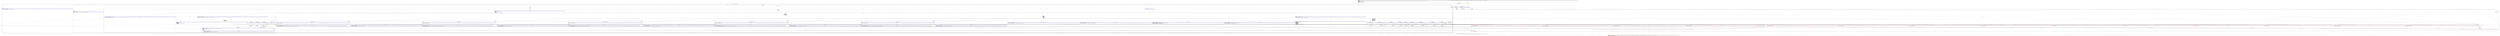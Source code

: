 digraph "CFG forandroidx.constraintlayout.widget.ConstraintSet.load(Landroid\/content\/Context;Lorg\/xmlpull\/v1\/XmlPullParser;)V" {
subgraph cluster_Region_662001445 {
label = "R(2:1|(2:3|(2:4|(3:6|7|10)(1:102))))";
node [shape=record,color=blue];
Node_114 [shape=record,label="{114\:\ 0x0000|androidx.constraintlayout.widget.ConstraintSet.Constraint r1 = null\l}"];
subgraph cluster_TryCatchRegion_878024855 {
label = "Try: R(2:3|(2:4|(3:6|7|10)(1:102))) catches: R(2:103|104), R(2:106|107)";
node [shape=record,color=blue];
subgraph cluster_Region_1352611677 {
label = "R(2:3|(2:4|(3:6|7|10)(1:102)))";
node [shape=record,color=blue];
Node_115 [shape=record,label="{115\:\ 0x0002|TRY_ENTER\lTryCatch #2 \{IOException \-\> 0x01d8, XmlPullParserException \-\> 0x01dd, blocks: (B:115:0x0002, B:119:0x000d, B:205:0x01d0, B:121:0x0012, B:122:0x0021, B:137:0x004d, B:139:0x0051, B:124:0x0025, B:127:0x002f, B:130:0x0039, B:133:0x0042, B:142:0x0062, B:143:0x006b, B:180:0x00df, B:181:0x00e6, B:182:0x00fe, B:184:0x0101, B:185:0x010c, B:186:0x0124, B:188:0x0127, B:189:0x0132, B:190:0x014a, B:192:0x014d, B:193:0x0158, B:194:0x0170, B:196:0x0173, B:197:0x017d, B:198:0x0195, B:199:0x0196, B:200:0x01a4, B:201:0x01b6, B:202:0x01c0, B:145:0x0070, B:148:0x007a, B:151:0x0085, B:154:0x008e, B:157:0x0099, B:160:0x00a3, B:163:0x00ad, B:166:0x00b7, B:169:0x00c1, B:172:0x00cb, B:204:0x01cb), top: B:214:0x0002 \}\lCatch: IOException \-\> 0x01d8, XmlPullParserException \-\> 0x01dd\l|int int r2 = r12.getEventType()     \/\/ Catch: java.io.IOException \-\> L1d8 org.xmlpull.v1.XmlPullParserException \-\> L1dd\l}"];
subgraph cluster_LoopRegion_955051573 {
label = "LOOP:0: (2:4|(3:6|7|10)(1:102))";
node [shape=record,color=blue];
subgraph cluster_Region_940645413 {
label = "R(2:4|(3:6|7|10)(1:102))";
node [shape=record,color=blue];
Node_116 [shape=record,label="{116\:\ 0x0006|LOOP_START\lLOOP:0: B:116:0x0006\-\>B:206:0x01d4\lPHI: r1 r2 \l  PHI: (r1v3 'constraint' androidx.constraintlayout.widget.ConstraintSet$Constraint) = (r1v0 'constraint' androidx.constraintlayout.widget.ConstraintSet$Constraint), (r1v11 'constraint' androidx.constraintlayout.widget.ConstraintSet$Constraint) binds: [B:115:0x0002, B:206:0x01d4] A[DONT_GENERATE, DONT_INLINE]\l  PHI: (r2v1 'eventType' int) = (r2v0 'eventType' int), (r2v2 'eventType' int) binds: [B:115:0x0002, B:206:0x01d4] A[DONT_GENERATE, DONT_INLINE]\l|char r3 = 1\l}"];
subgraph cluster_IfRegion_1079097988 {
label = "IF [B:117:0x0007] THEN: R(3:6|7|10) ELSE: R(1:102)";
node [shape=record,color=blue];
Node_117 [shape=record,label="{117\:\ 0x0007|if (r2 != 1) goto L6\l}"];
subgraph cluster_Region_875052038 {
label = "R(3:6|7|10)";
node [shape=record,color=blue];
Node_118 [shape=record,label="{118\:\ 0x0009|char r4 = 3\l}"];
subgraph cluster_SwitchRegion_287171716 {
label = "Switch: 3
 case 0 -> R(2:100|1)
 case 2 -> R(4:34|35|39|1)
 case 3 -> R(4:11|12|15|1)";
node [shape=record,color=blue];
Node_119 [shape=record,label="{119\:\ 0x000d|TryCatch #2 \{IOException \-\> 0x01d8, XmlPullParserException \-\> 0x01dd, blocks: (B:115:0x0002, B:119:0x000d, B:205:0x01d0, B:121:0x0012, B:122:0x0021, B:137:0x004d, B:139:0x0051, B:124:0x0025, B:127:0x002f, B:130:0x0039, B:133:0x0042, B:142:0x0062, B:143:0x006b, B:180:0x00df, B:181:0x00e6, B:182:0x00fe, B:184:0x0101, B:185:0x010c, B:186:0x0124, B:188:0x0127, B:189:0x0132, B:190:0x014a, B:192:0x014d, B:193:0x0158, B:194:0x0170, B:196:0x0173, B:197:0x017d, B:198:0x0195, B:199:0x0196, B:200:0x01a4, B:201:0x01b6, B:202:0x01c0, B:145:0x0070, B:148:0x007a, B:151:0x0085, B:154:0x008e, B:157:0x0099, B:160:0x00a3, B:163:0x00ad, B:166:0x00b7, B:169:0x00c1, B:172:0x00cb, B:204:0x01cb), top: B:214:0x0002 \}\lCatch: IOException \-\> 0x01d8, XmlPullParserException \-\> 0x01dd\l|switch(r2) \{\l    case 0: goto L100;\l    case 1: goto L8;\l    case 2: goto L34;\l    case 3: goto L11;\l    default: goto L8;\l\}     \/\/ Catch: java.io.IOException \-\> L1d8 org.xmlpull.v1.XmlPullParserException \-\> L1dd\l}"];
subgraph cluster_Region_2065638961 {
label = "R(2:100|1)";
node [shape=record,color=blue];
Node_204 [shape=record,label="{204\:\ 0x01cb|TryCatch #2 \{IOException \-\> 0x01d8, XmlPullParserException \-\> 0x01dd, blocks: (B:115:0x0002, B:119:0x000d, B:205:0x01d0, B:121:0x0012, B:122:0x0021, B:137:0x004d, B:139:0x0051, B:124:0x0025, B:127:0x002f, B:130:0x0039, B:133:0x0042, B:142:0x0062, B:143:0x006b, B:180:0x00df, B:181:0x00e6, B:182:0x00fe, B:184:0x0101, B:185:0x010c, B:186:0x0124, B:188:0x0127, B:189:0x0132, B:190:0x014a, B:192:0x014d, B:193:0x0158, B:194:0x0170, B:196:0x0173, B:197:0x017d, B:198:0x0195, B:199:0x0196, B:200:0x01a4, B:201:0x01b6, B:202:0x01c0, B:145:0x0070, B:148:0x007a, B:151:0x0085, B:154:0x008e, B:157:0x0099, B:160:0x00a3, B:163:0x00ad, B:166:0x00b7, B:169:0x00c1, B:172:0x00cb, B:204:0x01cb), top: B:214:0x0002 \}\lCatch: IOException \-\> 0x01d8, XmlPullParserException \-\> 0x01dd\l|r12.getName()     \/\/ Catch: java.io.IOException \-\> L1d8 org.xmlpull.v1.XmlPullParserException \-\> L1dd\l}"];
Node_InsnContainer_163684253 [shape=record,label="{|break\l}"];
}
subgraph cluster_Region_1134376037 {
label = "R(4:34|35|39|1)";
node [shape=record,color=blue];
Node_142 [shape=record,label="{142\:\ 0x0062|TryCatch #2 \{IOException \-\> 0x01d8, XmlPullParserException \-\> 0x01dd, blocks: (B:115:0x0002, B:119:0x000d, B:205:0x01d0, B:121:0x0012, B:122:0x0021, B:137:0x004d, B:139:0x0051, B:124:0x0025, B:127:0x002f, B:130:0x0039, B:133:0x0042, B:142:0x0062, B:143:0x006b, B:180:0x00df, B:181:0x00e6, B:182:0x00fe, B:184:0x0101, B:185:0x010c, B:186:0x0124, B:188:0x0127, B:189:0x0132, B:190:0x014a, B:192:0x014d, B:193:0x0158, B:194:0x0170, B:196:0x0173, B:197:0x017d, B:198:0x0195, B:199:0x0196, B:200:0x01a4, B:201:0x01b6, B:202:0x01c0, B:145:0x0070, B:148:0x007a, B:151:0x0085, B:154:0x008e, B:157:0x0099, B:160:0x00a3, B:163:0x00ad, B:166:0x00b7, B:169:0x00c1, B:172:0x00cb, B:204:0x01cb), top: B:214:0x0002 \}\lCatch: IOException \-\> 0x01d8, XmlPullParserException \-\> 0x01dd\l|java.lang.String java.lang.String r8 = r12.getName()     \/\/ Catch: java.io.IOException \-\> L1d8 org.xmlpull.v1.XmlPullParserException \-\> L1dd\l}"];
subgraph cluster_SwitchRegion_312772843 {
label = "Switch: 11
 case -2025855158 -> R(3:(2:99|1)|37|1)
 case -1984451626 -> R(3:(2:96|1)|37|1)
 case -1962203927 -> R(3:(2:93|1)|37|1)
 case -1269513683 -> R(3:(2:90|1)|37|1)
 case -1238332596 -> R(3:(2:87|1)|37|1)
 case -71750448 -> R(3:(2:84|1)|37|1)
 case 366511058 -> R(3:(2:81|1)|37|1)
 case 1331510167 -> R(3:(1:1)|37|1)
 case 1791837707 -> R(3:(2:75|1)|37|1)
 case 1803088381 -> R(3:(2:72|1)|37|1)
 case default -> R(2:37|1)";
node [shape=record,color=blue];
Node_143 [shape=record,label="{143\:\ 0x006b|TryCatch #2 \{IOException \-\> 0x01d8, XmlPullParserException \-\> 0x01dd, blocks: (B:115:0x0002, B:119:0x000d, B:205:0x01d0, B:121:0x0012, B:122:0x0021, B:137:0x004d, B:139:0x0051, B:124:0x0025, B:127:0x002f, B:130:0x0039, B:133:0x0042, B:142:0x0062, B:143:0x006b, B:180:0x00df, B:181:0x00e6, B:182:0x00fe, B:184:0x0101, B:185:0x010c, B:186:0x0124, B:188:0x0127, B:189:0x0132, B:190:0x014a, B:192:0x014d, B:193:0x0158, B:194:0x0170, B:196:0x0173, B:197:0x017d, B:198:0x0195, B:199:0x0196, B:200:0x01a4, B:201:0x01b6, B:202:0x01c0, B:145:0x0070, B:148:0x007a, B:151:0x0085, B:154:0x008e, B:157:0x0099, B:160:0x00a3, B:163:0x00ad, B:166:0x00b7, B:169:0x00c1, B:172:0x00cb, B:204:0x01cb), top: B:214:0x0002 \}\lCatch: IOException \-\> 0x01d8, XmlPullParserException \-\> 0x01dd\l|switch(r8.hashCode()) \{\l    case \-2025855158: goto L97;\l    case \-1984451626: goto L94;\l    case \-1962203927: goto L91;\l    case \-1269513683: goto L88;\l    case \-1238332596: goto L85;\l    case \-71750448: goto L82;\l    case 366511058: goto L79;\l    case 1331510167: goto L76;\l    case 1791837707: goto L73;\l    case 1803088381: goto L70;\l    default: goto L36;\l\}     \/\/ Catch: java.io.IOException \-\> L1d8 org.xmlpull.v1.XmlPullParserException \-\> L1dd\l}"];
subgraph cluster_Region_733390765 {
label = "R(3:(2:99|1)|37|1)";
node [shape=record,color=blue];
subgraph cluster_IfRegion_1023049603 {
label = "IF [B:173:0x00d1] THEN: R(2:99|1) ELSE: null";
node [shape=record,color=blue];
Node_173 [shape=record,label="{173\:\ 0x00d1|if (r8.equals(\"Layout\") != false) goto L99\l}"];
subgraph cluster_Region_554426520 {
label = "R(2:99|1)";
node [shape=record,color=blue];
Node_174 [shape=record,label="{174\:\ 0x00d3|r4 = 6\l}"];
Node_InsnContainer_1292925218 [shape=record,label="{|break\l}"];
}
}
Node_175 [shape=record,label="{175\:\ 0x00d5|r4 = 65535\l}"];
Node_InsnContainer_916337958 [shape=record,label="{|break\l}"];
}
subgraph cluster_Region_1235426644 {
label = "R(3:(2:96|1)|37|1)";
node [shape=record,color=blue];
subgraph cluster_IfRegion_1931384740 {
label = "IF [B:170:0x00c7] THEN: R(2:96|1) ELSE: null";
node [shape=record,color=blue];
Node_170 [shape=record,label="{170\:\ 0x00c7|if (r8.equals(androidx.constraintlayout.core.motion.utils.TypedValues.MotionType.NAME) != false) goto L96\l}"];
subgraph cluster_Region_215055112 {
label = "R(2:96|1)";
node [shape=record,color=blue];
Node_171 [shape=record,label="{171\:\ 0x00c9|r4 = 7\l}"];
Node_InsnContainer_1261513908 [shape=record,label="{|break\l}"];
}
}
Node_175 [shape=record,label="{175\:\ 0x00d5|r4 = 65535\l}"];
Node_InsnContainer_93444912 [shape=record,label="{|break\l}"];
}
subgraph cluster_Region_143521007 {
label = "R(3:(2:93|1)|37|1)";
node [shape=record,color=blue];
subgraph cluster_IfRegion_1493875646 {
label = "IF [B:167:0x00bd] THEN: R(2:93|1) ELSE: null";
node [shape=record,color=blue];
Node_167 [shape=record,label="{167\:\ 0x00bd|if (r8.equals(androidx.constraintlayout.motion.widget.ViewTransition.CONSTRAINT_OVERRIDE) != false) goto L93\l}"];
subgraph cluster_Region_612422541 {
label = "R(2:93|1)";
node [shape=record,color=blue];
Node_168 [shape=record,label="{168\:\ 0x00bf|r4 = 1\l}"];
Node_InsnContainer_1267104713 [shape=record,label="{|break\l}"];
}
}
Node_175 [shape=record,label="{175\:\ 0x00d5|r4 = 65535\l}"];
Node_InsnContainer_217464986 [shape=record,label="{|break\l}"];
}
subgraph cluster_Region_1449436019 {
label = "R(3:(2:90|1)|37|1)";
node [shape=record,color=blue];
subgraph cluster_IfRegion_1868530596 {
label = "IF [B:164:0x00b3] THEN: R(2:90|1) ELSE: null";
node [shape=record,color=blue];
Node_164 [shape=record,label="{164\:\ 0x00b3|if (r8.equals(\"PropertySet\") != false) goto L90\l}"];
subgraph cluster_Region_850451661 {
label = "R(2:90|1)";
node [shape=record,color=blue];
Node_165 [shape=record,label="{165\:\ 0x00b5|r4 = 4\l}"];
Node_InsnContainer_1323342140 [shape=record,label="{|break\l}"];
}
}
Node_175 [shape=record,label="{175\:\ 0x00d5|r4 = 65535\l}"];
Node_InsnContainer_1168343947 [shape=record,label="{|break\l}"];
}
subgraph cluster_Region_1215430109 {
label = "R(3:(2:87|1)|37|1)";
node [shape=record,color=blue];
subgraph cluster_IfRegion_3604395 {
label = "IF [B:161:0x00a9] THEN: R(2:87|1) ELSE: null";
node [shape=record,color=blue];
Node_161 [shape=record,label="{161\:\ 0x00a9|if (r8.equals(\"Transform\") != false) goto L87\l}"];
subgraph cluster_Region_1279386915 {
label = "R(2:87|1)";
node [shape=record,color=blue];
Node_162 [shape=record,label="{162\:\ 0x00ab|r4 = 5\l}"];
Node_InsnContainer_1032052933 [shape=record,label="{|break\l}"];
}
}
Node_175 [shape=record,label="{175\:\ 0x00d5|r4 = 65535\l}"];
Node_InsnContainer_63931775 [shape=record,label="{|break\l}"];
}
subgraph cluster_Region_434700346 {
label = "R(3:(2:84|1)|37|1)";
node [shape=record,color=blue];
subgraph cluster_IfRegion_118684606 {
label = "IF [B:158:0x009f] THEN: R(2:84|1) ELSE: null";
node [shape=record,color=blue];
Node_158 [shape=record,label="{158\:\ 0x009f|if (r8.equals(\"Guideline\") != false) goto L84\l}"];
subgraph cluster_Region_1263525528 {
label = "R(2:84|1)";
node [shape=record,color=blue];
Node_159 [shape=record,label="{159\:\ 0x00a1|r4 = 2\l}"];
Node_InsnContainer_1236059459 [shape=record,label="{|break\l}"];
}
}
Node_175 [shape=record,label="{175\:\ 0x00d5|r4 = 65535\l}"];
Node_InsnContainer_273332262 [shape=record,label="{|break\l}"];
}
subgraph cluster_Region_2124723556 {
label = "R(3:(2:81|1)|37|1)";
node [shape=record,color=blue];
subgraph cluster_IfRegion_197748649 {
label = "IF [B:155:0x0094] THEN: R(2:81|1) ELSE: null";
node [shape=record,color=blue];
Node_155 [shape=record,label="{155\:\ 0x0094|if (r8.equals(androidx.constraintlayout.motion.widget.ViewTransition.CUSTOM_METHOD) != false) goto L81\l}"];
subgraph cluster_Region_1769042119 {
label = "R(2:81|1)";
node [shape=record,color=blue];
Node_156 [shape=record,label="{156\:\ 0x0096|r4 = 't'\l}"];
Node_InsnContainer_854452002 [shape=record,label="{|break\l}"];
}
}
Node_175 [shape=record,label="{175\:\ 0x00d5|r4 = 65535\l}"];
Node_InsnContainer_1307994237 [shape=record,label="{|break\l}"];
}
subgraph cluster_Region_220786424 {
label = "R(3:(1:1)|37|1)";
node [shape=record,color=blue];
subgraph cluster_IfRegion_412649431 {
label = "IF [B:152:0x008b] THEN: R(1:1) ELSE: null";
node [shape=record,color=blue];
Node_152 [shape=record,label="{152\:\ 0x008b|if (r8.equals(\"Barrier\") != false) goto L78\l}"];
subgraph cluster_Region_298336018 {
label = "R(1:1)";
node [shape=record,color=blue];
Node_InsnContainer_1658796637 [shape=record,label="{|break\l}"];
}
}
Node_175 [shape=record,label="{175\:\ 0x00d5|r4 = 65535\l}"];
Node_InsnContainer_663823784 [shape=record,label="{|break\l}"];
}
subgraph cluster_Region_1248880021 {
label = "R(3:(2:75|1)|37|1)";
node [shape=record,color=blue];
subgraph cluster_IfRegion_795142344 {
label = "IF [B:149:0x0080] THEN: R(2:75|1) ELSE: null";
node [shape=record,color=blue];
Node_149 [shape=record,label="{149\:\ 0x0080|if (r8.equals(androidx.constraintlayout.motion.widget.ViewTransition.CUSTOM_ATTRIBUTE) != false) goto L75\l}"];
subgraph cluster_Region_1561567120 {
label = "R(2:75|1)";
node [shape=record,color=blue];
Node_150 [shape=record,label="{150\:\ 0x0082|r4 = 'b'\l}"];
Node_InsnContainer_2056782479 [shape=record,label="{|break\l}"];
}
}
Node_175 [shape=record,label="{175\:\ 0x00d5|r4 = 65535\l}"];
Node_InsnContainer_80947233 [shape=record,label="{|break\l}"];
}
subgraph cluster_Region_457786417 {
label = "R(3:(2:72|1)|37|1)";
node [shape=record,color=blue];
subgraph cluster_IfRegion_1060841873 {
label = "IF [B:146:0x0076] THEN: R(2:72|1) ELSE: null";
node [shape=record,color=blue];
Node_146 [shape=record,label="{146\:\ 0x0076|if (r8.equals(\"Constraint\") != false) goto L72\l}"];
subgraph cluster_Region_506986988 {
label = "R(2:72|1)";
node [shape=record,color=blue];
Node_147 [shape=record,label="{147\:\ 0x0078|r4 = 0\l}"];
Node_InsnContainer_533067572 [shape=record,label="{|break\l}"];
}
}
Node_175 [shape=record,label="{175\:\ 0x00d5|r4 = 65535\l}"];
Node_InsnContainer_836185345 [shape=record,label="{|break\l}"];
}
subgraph cluster_Region_1084087721 {
label = "R(2:37|1)";
node [shape=record,color=blue];
Node_175 [shape=record,label="{175\:\ 0x00d5|r4 = 65535\l}"];
Node_InsnContainer_190959054 [shape=record,label="{|break\l}"];
}
}
subgraph cluster_SwitchRegion_176731244 {
label = "Switch: 9
 case 0 -> R(2:68|1)
 case 1 -> R(2:67|1)
 case 2 -> R(2:66|1)
 case 3 -> R(2:65|1)
 case 4 -> R(1:(2:(2:63|64)|(2:61|1)))
 case 5 -> R(1:(2:(2:58|59)|(2:56|1)))
 case 6 -> R(1:(2:(2:53|54)|(2:51|1)))
 case 7 -> R(1:(2:(2:48|49)|(2:46|1)))
 case 8, 9 -> R(1:(2:(2:43|44)|(2:41|1)))";
node [shape=record,color=blue];
Node_177 [shape=record,label="{177\:\ 0x00d8|switch(r4) \{\l    case 0: goto L68;\l    case 1: goto L67;\l    case 2: goto L66;\l    case 3: goto L65;\l    case 4: goto L60;\l    case 5: goto L55;\l    case 6: goto L50;\l    case 7: goto L45;\l    case 8: goto L40;\l    case 9: goto L40;\l    default: goto L69;\l\}\l}"];
subgraph cluster_Region_1201583324 {
label = "R(2:68|1)";
node [shape=record,color=blue];
Node_202 [shape=record,label="{202\:\ 0x01c0|TryCatch #2 \{IOException \-\> 0x01d8, XmlPullParserException \-\> 0x01dd, blocks: (B:115:0x0002, B:119:0x000d, B:205:0x01d0, B:121:0x0012, B:122:0x0021, B:137:0x004d, B:139:0x0051, B:124:0x0025, B:127:0x002f, B:130:0x0039, B:133:0x0042, B:142:0x0062, B:143:0x006b, B:180:0x00df, B:181:0x00e6, B:182:0x00fe, B:184:0x0101, B:185:0x010c, B:186:0x0124, B:188:0x0127, B:189:0x0132, B:190:0x014a, B:192:0x014d, B:193:0x0158, B:194:0x0170, B:196:0x0173, B:197:0x017d, B:198:0x0195, B:199:0x0196, B:200:0x01a4, B:201:0x01b6, B:202:0x01c0, B:145:0x0070, B:148:0x007a, B:151:0x0085, B:154:0x008e, B:157:0x0099, B:160:0x00a3, B:163:0x00ad, B:166:0x00b7, B:169:0x00c1, B:172:0x00cb, B:204:0x01cb), top: B:214:0x0002 \}\lCatch: IOException \-\> 0x01d8, XmlPullParserException \-\> 0x01dd\l|r1 = fillFromAttributeList(r11, android.util.Xml.asAttributeSet(r12), false)     \/\/ Catch: java.io.IOException \-\> L1d8 org.xmlpull.v1.XmlPullParserException \-\> L1dd\l}"];
Node_InsnContainer_376336035 [shape=record,label="{|break\l}"];
}
subgraph cluster_Region_2015007283 {
label = "R(2:67|1)";
node [shape=record,color=blue];
Node_201 [shape=record,label="{201\:\ 0x01b6|TryCatch #2 \{IOException \-\> 0x01d8, XmlPullParserException \-\> 0x01dd, blocks: (B:115:0x0002, B:119:0x000d, B:205:0x01d0, B:121:0x0012, B:122:0x0021, B:137:0x004d, B:139:0x0051, B:124:0x0025, B:127:0x002f, B:130:0x0039, B:133:0x0042, B:142:0x0062, B:143:0x006b, B:180:0x00df, B:181:0x00e6, B:182:0x00fe, B:184:0x0101, B:185:0x010c, B:186:0x0124, B:188:0x0127, B:189:0x0132, B:190:0x014a, B:192:0x014d, B:193:0x0158, B:194:0x0170, B:196:0x0173, B:197:0x017d, B:198:0x0195, B:199:0x0196, B:200:0x01a4, B:201:0x01b6, B:202:0x01c0, B:145:0x0070, B:148:0x007a, B:151:0x0085, B:154:0x008e, B:157:0x0099, B:160:0x00a3, B:163:0x00ad, B:166:0x00b7, B:169:0x00c1, B:172:0x00cb, B:204:0x01cb), top: B:214:0x0002 \}\lCatch: IOException \-\> 0x01d8, XmlPullParserException \-\> 0x01dd\l|r1 = fillFromAttributeList(r11, android.util.Xml.asAttributeSet(r12), true)     \/\/ Catch: java.io.IOException \-\> L1d8 org.xmlpull.v1.XmlPullParserException \-\> L1dd\l}"];
Node_InsnContainer_639780621 [shape=record,label="{|break\l}"];
}
subgraph cluster_Region_277925152 {
label = "R(2:66|1)";
node [shape=record,color=blue];
Node_200 [shape=record,label="{200\:\ 0x01a4|TryCatch #2 \{IOException \-\> 0x01d8, XmlPullParserException \-\> 0x01dd, blocks: (B:115:0x0002, B:119:0x000d, B:205:0x01d0, B:121:0x0012, B:122:0x0021, B:137:0x004d, B:139:0x0051, B:124:0x0025, B:127:0x002f, B:130:0x0039, B:133:0x0042, B:142:0x0062, B:143:0x006b, B:180:0x00df, B:181:0x00e6, B:182:0x00fe, B:184:0x0101, B:185:0x010c, B:186:0x0124, B:188:0x0127, B:189:0x0132, B:190:0x014a, B:192:0x014d, B:193:0x0158, B:194:0x0170, B:196:0x0173, B:197:0x017d, B:198:0x0195, B:199:0x0196, B:200:0x01a4, B:201:0x01b6, B:202:0x01c0, B:145:0x0070, B:148:0x007a, B:151:0x0085, B:154:0x008e, B:157:0x0099, B:160:0x00a3, B:163:0x00ad, B:166:0x00b7, B:169:0x00c1, B:172:0x00cb, B:204:0x01cb), top: B:214:0x0002 \}\lCatch: IOException \-\> 0x01d8, XmlPullParserException \-\> 0x01dd\l|r1 = fillFromAttributeList(r11, android.util.Xml.asAttributeSet(r12), false)     \/\/ Catch: java.io.IOException \-\> L1d8 org.xmlpull.v1.XmlPullParserException \-\> L1dd\lr1.layout.mIsGuideline = true     \/\/ Catch: java.io.IOException \-\> L1d8 org.xmlpull.v1.XmlPullParserException \-\> L1dd\lr1.layout.mApply = true     \/\/ Catch: java.io.IOException \-\> L1d8 org.xmlpull.v1.XmlPullParserException \-\> L1dd\l}"];
Node_InsnContainer_781572589 [shape=record,label="{|break\l}"];
}
subgraph cluster_Region_500264040 {
label = "R(2:65|1)";
node [shape=record,color=blue];
Node_199 [shape=record,label="{199\:\ 0x0196|TryCatch #2 \{IOException \-\> 0x01d8, XmlPullParserException \-\> 0x01dd, blocks: (B:115:0x0002, B:119:0x000d, B:205:0x01d0, B:121:0x0012, B:122:0x0021, B:137:0x004d, B:139:0x0051, B:124:0x0025, B:127:0x002f, B:130:0x0039, B:133:0x0042, B:142:0x0062, B:143:0x006b, B:180:0x00df, B:181:0x00e6, B:182:0x00fe, B:184:0x0101, B:185:0x010c, B:186:0x0124, B:188:0x0127, B:189:0x0132, B:190:0x014a, B:192:0x014d, B:193:0x0158, B:194:0x0170, B:196:0x0173, B:197:0x017d, B:198:0x0195, B:199:0x0196, B:200:0x01a4, B:201:0x01b6, B:202:0x01c0, B:145:0x0070, B:148:0x007a, B:151:0x0085, B:154:0x008e, B:157:0x0099, B:160:0x00a3, B:163:0x00ad, B:166:0x00b7, B:169:0x00c1, B:172:0x00cb, B:204:0x01cb), top: B:214:0x0002 \}\lCatch: IOException \-\> 0x01d8, XmlPullParserException \-\> 0x01dd\l|r1 = fillFromAttributeList(r11, android.util.Xml.asAttributeSet(r12), false)     \/\/ Catch: java.io.IOException \-\> L1d8 org.xmlpull.v1.XmlPullParserException \-\> L1dd\lr1.layout.mHelperType = 1     \/\/ Catch: java.io.IOException \-\> L1d8 org.xmlpull.v1.XmlPullParserException \-\> L1dd\l}"];
Node_InsnContainer_723480140 [shape=record,label="{|break\l}"];
}
subgraph cluster_Region_1317725784 {
label = "R(1:(2:(2:63|64)|(2:61|1)))";
node [shape=record,color=blue];
subgraph cluster_Region_1285979926 {
label = "R(2:(2:63|64)|(2:61|1))";
node [shape=record,color=blue];
subgraph cluster_IfRegion_58496904 {
label = "IF [B:195:0x0171] THEN: R(2:63|64) ELSE: null";
node [shape=record,color=blue];
Node_195 [shape=record,label="{195\:\ 0x0171|if (r1 == null) goto L62\l}"];
subgraph cluster_Region_1226714216 {
label = "R(2:63|64)";
node [shape=record,color=blue];
Node_197 [shape=record,label="{197\:\ 0x017d|TryCatch #2 \{IOException \-\> 0x01d8, XmlPullParserException \-\> 0x01dd, blocks: (B:115:0x0002, B:119:0x000d, B:205:0x01d0, B:121:0x0012, B:122:0x0021, B:137:0x004d, B:139:0x0051, B:124:0x0025, B:127:0x002f, B:130:0x0039, B:133:0x0042, B:142:0x0062, B:143:0x006b, B:180:0x00df, B:181:0x00e6, B:182:0x00fe, B:184:0x0101, B:185:0x010c, B:186:0x0124, B:188:0x0127, B:189:0x0132, B:190:0x014a, B:192:0x014d, B:193:0x0158, B:194:0x0170, B:196:0x0173, B:197:0x017d, B:198:0x0195, B:199:0x0196, B:200:0x01a4, B:201:0x01b6, B:202:0x01c0, B:145:0x0070, B:148:0x007a, B:151:0x0085, B:154:0x008e, B:157:0x0099, B:160:0x00a3, B:163:0x00ad, B:166:0x00b7, B:169:0x00c1, B:172:0x00cb, B:204:0x01cb), top: B:214:0x0002 \}\lCatch: IOException \-\> 0x01d8, XmlPullParserException \-\> 0x01dd\l}"];
Node_198 [shape=record,label="{198\:\ 0x0195|TryCatch #2 \{IOException \-\> 0x01d8, XmlPullParserException \-\> 0x01dd, blocks: (B:115:0x0002, B:119:0x000d, B:205:0x01d0, B:121:0x0012, B:122:0x0021, B:137:0x004d, B:139:0x0051, B:124:0x0025, B:127:0x002f, B:130:0x0039, B:133:0x0042, B:142:0x0062, B:143:0x006b, B:180:0x00df, B:181:0x00e6, B:182:0x00fe, B:184:0x0101, B:185:0x010c, B:186:0x0124, B:188:0x0127, B:189:0x0132, B:190:0x014a, B:192:0x014d, B:193:0x0158, B:194:0x0170, B:196:0x0173, B:197:0x017d, B:198:0x0195, B:199:0x0196, B:200:0x01a4, B:201:0x01b6, B:202:0x01c0, B:145:0x0070, B:148:0x007a, B:151:0x0085, B:154:0x008e, B:157:0x0099, B:160:0x00a3, B:163:0x00ad, B:166:0x00b7, B:169:0x00c1, B:172:0x00cb, B:204:0x01cb), top: B:214:0x0002 \}\lCatch: IOException \-\> 0x01d8, XmlPullParserException \-\> 0x01dd\l|throw new java.lang.RuntimeException(androidx.constraintlayout.widget.ConstraintSet.ERROR_MESSAGE + r12.getLineNumber())     \/\/ Catch: java.io.IOException \-\> L1d8 org.xmlpull.v1.XmlPullParserException \-\> L1dd\l}"];
}
}
subgraph cluster_Region_361997066 {
label = "R(2:61|1)";
node [shape=record,color=blue];
Node_196 [shape=record,label="{196\:\ 0x0173|TryCatch #2 \{IOException \-\> 0x01d8, XmlPullParserException \-\> 0x01dd, blocks: (B:115:0x0002, B:119:0x000d, B:205:0x01d0, B:121:0x0012, B:122:0x0021, B:137:0x004d, B:139:0x0051, B:124:0x0025, B:127:0x002f, B:130:0x0039, B:133:0x0042, B:142:0x0062, B:143:0x006b, B:180:0x00df, B:181:0x00e6, B:182:0x00fe, B:184:0x0101, B:185:0x010c, B:186:0x0124, B:188:0x0127, B:189:0x0132, B:190:0x014a, B:192:0x014d, B:193:0x0158, B:194:0x0170, B:196:0x0173, B:197:0x017d, B:198:0x0195, B:199:0x0196, B:200:0x01a4, B:201:0x01b6, B:202:0x01c0, B:145:0x0070, B:148:0x007a, B:151:0x0085, B:154:0x008e, B:157:0x0099, B:160:0x00a3, B:163:0x00ad, B:166:0x00b7, B:169:0x00c1, B:172:0x00cb, B:204:0x01cb), top: B:214:0x0002 \}\lCatch: IOException \-\> 0x01d8, XmlPullParserException \-\> 0x01dd\l|r1.propertySet.fillFromAttributeList(r11, android.util.Xml.asAttributeSet(r12))     \/\/ Catch: java.io.IOException \-\> L1d8 org.xmlpull.v1.XmlPullParserException \-\> L1dd\l}"];
Node_InsnContainer_1314985722 [shape=record,label="{|break\l}"];
}
}
}
subgraph cluster_Region_427735798 {
label = "R(1:(2:(2:58|59)|(2:56|1)))";
node [shape=record,color=blue];
subgraph cluster_Region_6236071 {
label = "R(2:(2:58|59)|(2:56|1))";
node [shape=record,color=blue];
subgraph cluster_IfRegion_62341116 {
label = "IF [B:191:0x014b] THEN: R(2:58|59) ELSE: null";
node [shape=record,color=blue];
Node_191 [shape=record,label="{191\:\ 0x014b|if (r1 == null) goto L57\l}"];
subgraph cluster_Region_2147395189 {
label = "R(2:58|59)";
node [shape=record,color=blue];
Node_193 [shape=record,label="{193\:\ 0x0158|TryCatch #2 \{IOException \-\> 0x01d8, XmlPullParserException \-\> 0x01dd, blocks: (B:115:0x0002, B:119:0x000d, B:205:0x01d0, B:121:0x0012, B:122:0x0021, B:137:0x004d, B:139:0x0051, B:124:0x0025, B:127:0x002f, B:130:0x0039, B:133:0x0042, B:142:0x0062, B:143:0x006b, B:180:0x00df, B:181:0x00e6, B:182:0x00fe, B:184:0x0101, B:185:0x010c, B:186:0x0124, B:188:0x0127, B:189:0x0132, B:190:0x014a, B:192:0x014d, B:193:0x0158, B:194:0x0170, B:196:0x0173, B:197:0x017d, B:198:0x0195, B:199:0x0196, B:200:0x01a4, B:201:0x01b6, B:202:0x01c0, B:145:0x0070, B:148:0x007a, B:151:0x0085, B:154:0x008e, B:157:0x0099, B:160:0x00a3, B:163:0x00ad, B:166:0x00b7, B:169:0x00c1, B:172:0x00cb, B:204:0x01cb), top: B:214:0x0002 \}\lCatch: IOException \-\> 0x01d8, XmlPullParserException \-\> 0x01dd\l}"];
Node_194 [shape=record,label="{194\:\ 0x0170|TryCatch #2 \{IOException \-\> 0x01d8, XmlPullParserException \-\> 0x01dd, blocks: (B:115:0x0002, B:119:0x000d, B:205:0x01d0, B:121:0x0012, B:122:0x0021, B:137:0x004d, B:139:0x0051, B:124:0x0025, B:127:0x002f, B:130:0x0039, B:133:0x0042, B:142:0x0062, B:143:0x006b, B:180:0x00df, B:181:0x00e6, B:182:0x00fe, B:184:0x0101, B:185:0x010c, B:186:0x0124, B:188:0x0127, B:189:0x0132, B:190:0x014a, B:192:0x014d, B:193:0x0158, B:194:0x0170, B:196:0x0173, B:197:0x017d, B:198:0x0195, B:199:0x0196, B:200:0x01a4, B:201:0x01b6, B:202:0x01c0, B:145:0x0070, B:148:0x007a, B:151:0x0085, B:154:0x008e, B:157:0x0099, B:160:0x00a3, B:163:0x00ad, B:166:0x00b7, B:169:0x00c1, B:172:0x00cb, B:204:0x01cb), top: B:214:0x0002 \}\lCatch: IOException \-\> 0x01d8, XmlPullParserException \-\> 0x01dd\l|throw new java.lang.RuntimeException(androidx.constraintlayout.widget.ConstraintSet.ERROR_MESSAGE + r12.getLineNumber())     \/\/ Catch: java.io.IOException \-\> L1d8 org.xmlpull.v1.XmlPullParserException \-\> L1dd\l}"];
}
}
subgraph cluster_Region_1954659587 {
label = "R(2:56|1)";
node [shape=record,color=blue];
Node_192 [shape=record,label="{192\:\ 0x014d|TryCatch #2 \{IOException \-\> 0x01d8, XmlPullParserException \-\> 0x01dd, blocks: (B:115:0x0002, B:119:0x000d, B:205:0x01d0, B:121:0x0012, B:122:0x0021, B:137:0x004d, B:139:0x0051, B:124:0x0025, B:127:0x002f, B:130:0x0039, B:133:0x0042, B:142:0x0062, B:143:0x006b, B:180:0x00df, B:181:0x00e6, B:182:0x00fe, B:184:0x0101, B:185:0x010c, B:186:0x0124, B:188:0x0127, B:189:0x0132, B:190:0x014a, B:192:0x014d, B:193:0x0158, B:194:0x0170, B:196:0x0173, B:197:0x017d, B:198:0x0195, B:199:0x0196, B:200:0x01a4, B:201:0x01b6, B:202:0x01c0, B:145:0x0070, B:148:0x007a, B:151:0x0085, B:154:0x008e, B:157:0x0099, B:160:0x00a3, B:163:0x00ad, B:166:0x00b7, B:169:0x00c1, B:172:0x00cb, B:204:0x01cb), top: B:214:0x0002 \}\lCatch: IOException \-\> 0x01d8, XmlPullParserException \-\> 0x01dd\l|r1.transform.fillFromAttributeList(r11, android.util.Xml.asAttributeSet(r12))     \/\/ Catch: java.io.IOException \-\> L1d8 org.xmlpull.v1.XmlPullParserException \-\> L1dd\l}"];
Node_InsnContainer_2052012564 [shape=record,label="{|break\l}"];
}
}
}
subgraph cluster_Region_1195096206 {
label = "R(1:(2:(2:53|54)|(2:51|1)))";
node [shape=record,color=blue];
subgraph cluster_Region_729678741 {
label = "R(2:(2:53|54)|(2:51|1))";
node [shape=record,color=blue];
subgraph cluster_IfRegion_329692364 {
label = "IF [B:187:0x0125] THEN: R(2:53|54) ELSE: null";
node [shape=record,color=blue];
Node_187 [shape=record,label="{187\:\ 0x0125|if (r1 == null) goto L52\l}"];
subgraph cluster_Region_1382382402 {
label = "R(2:53|54)";
node [shape=record,color=blue];
Node_189 [shape=record,label="{189\:\ 0x0132|TryCatch #2 \{IOException \-\> 0x01d8, XmlPullParserException \-\> 0x01dd, blocks: (B:115:0x0002, B:119:0x000d, B:205:0x01d0, B:121:0x0012, B:122:0x0021, B:137:0x004d, B:139:0x0051, B:124:0x0025, B:127:0x002f, B:130:0x0039, B:133:0x0042, B:142:0x0062, B:143:0x006b, B:180:0x00df, B:181:0x00e6, B:182:0x00fe, B:184:0x0101, B:185:0x010c, B:186:0x0124, B:188:0x0127, B:189:0x0132, B:190:0x014a, B:192:0x014d, B:193:0x0158, B:194:0x0170, B:196:0x0173, B:197:0x017d, B:198:0x0195, B:199:0x0196, B:200:0x01a4, B:201:0x01b6, B:202:0x01c0, B:145:0x0070, B:148:0x007a, B:151:0x0085, B:154:0x008e, B:157:0x0099, B:160:0x00a3, B:163:0x00ad, B:166:0x00b7, B:169:0x00c1, B:172:0x00cb, B:204:0x01cb), top: B:214:0x0002 \}\lCatch: IOException \-\> 0x01d8, XmlPullParserException \-\> 0x01dd\l}"];
Node_190 [shape=record,label="{190\:\ 0x014a|TryCatch #2 \{IOException \-\> 0x01d8, XmlPullParserException \-\> 0x01dd, blocks: (B:115:0x0002, B:119:0x000d, B:205:0x01d0, B:121:0x0012, B:122:0x0021, B:137:0x004d, B:139:0x0051, B:124:0x0025, B:127:0x002f, B:130:0x0039, B:133:0x0042, B:142:0x0062, B:143:0x006b, B:180:0x00df, B:181:0x00e6, B:182:0x00fe, B:184:0x0101, B:185:0x010c, B:186:0x0124, B:188:0x0127, B:189:0x0132, B:190:0x014a, B:192:0x014d, B:193:0x0158, B:194:0x0170, B:196:0x0173, B:197:0x017d, B:198:0x0195, B:199:0x0196, B:200:0x01a4, B:201:0x01b6, B:202:0x01c0, B:145:0x0070, B:148:0x007a, B:151:0x0085, B:154:0x008e, B:157:0x0099, B:160:0x00a3, B:163:0x00ad, B:166:0x00b7, B:169:0x00c1, B:172:0x00cb, B:204:0x01cb), top: B:214:0x0002 \}\lCatch: IOException \-\> 0x01d8, XmlPullParserException \-\> 0x01dd\l|throw new java.lang.RuntimeException(androidx.constraintlayout.widget.ConstraintSet.ERROR_MESSAGE + r12.getLineNumber())     \/\/ Catch: java.io.IOException \-\> L1d8 org.xmlpull.v1.XmlPullParserException \-\> L1dd\l}"];
}
}
subgraph cluster_Region_463851073 {
label = "R(2:51|1)";
node [shape=record,color=blue];
Node_188 [shape=record,label="{188\:\ 0x0127|TryCatch #2 \{IOException \-\> 0x01d8, XmlPullParserException \-\> 0x01dd, blocks: (B:115:0x0002, B:119:0x000d, B:205:0x01d0, B:121:0x0012, B:122:0x0021, B:137:0x004d, B:139:0x0051, B:124:0x0025, B:127:0x002f, B:130:0x0039, B:133:0x0042, B:142:0x0062, B:143:0x006b, B:180:0x00df, B:181:0x00e6, B:182:0x00fe, B:184:0x0101, B:185:0x010c, B:186:0x0124, B:188:0x0127, B:189:0x0132, B:190:0x014a, B:192:0x014d, B:193:0x0158, B:194:0x0170, B:196:0x0173, B:197:0x017d, B:198:0x0195, B:199:0x0196, B:200:0x01a4, B:201:0x01b6, B:202:0x01c0, B:145:0x0070, B:148:0x007a, B:151:0x0085, B:154:0x008e, B:157:0x0099, B:160:0x00a3, B:163:0x00ad, B:166:0x00b7, B:169:0x00c1, B:172:0x00cb, B:204:0x01cb), top: B:214:0x0002 \}\lCatch: IOException \-\> 0x01d8, XmlPullParserException \-\> 0x01dd\l|r1.layout.fillFromAttributeList(r11, android.util.Xml.asAttributeSet(r12))     \/\/ Catch: java.io.IOException \-\> L1d8 org.xmlpull.v1.XmlPullParserException \-\> L1dd\l}"];
Node_InsnContainer_2056637953 [shape=record,label="{|break\l}"];
}
}
}
subgraph cluster_Region_1478668917 {
label = "R(1:(2:(2:48|49)|(2:46|1)))";
node [shape=record,color=blue];
subgraph cluster_Region_1120378423 {
label = "R(2:(2:48|49)|(2:46|1))";
node [shape=record,color=blue];
subgraph cluster_IfRegion_567757334 {
label = "IF [B:183:0x00ff] THEN: R(2:48|49) ELSE: null";
node [shape=record,color=blue];
Node_183 [shape=record,label="{183\:\ 0x00ff|if (r1 == null) goto L47\l}"];
subgraph cluster_Region_427708241 {
label = "R(2:48|49)";
node [shape=record,color=blue];
Node_185 [shape=record,label="{185\:\ 0x010c|TryCatch #2 \{IOException \-\> 0x01d8, XmlPullParserException \-\> 0x01dd, blocks: (B:115:0x0002, B:119:0x000d, B:205:0x01d0, B:121:0x0012, B:122:0x0021, B:137:0x004d, B:139:0x0051, B:124:0x0025, B:127:0x002f, B:130:0x0039, B:133:0x0042, B:142:0x0062, B:143:0x006b, B:180:0x00df, B:181:0x00e6, B:182:0x00fe, B:184:0x0101, B:185:0x010c, B:186:0x0124, B:188:0x0127, B:189:0x0132, B:190:0x014a, B:192:0x014d, B:193:0x0158, B:194:0x0170, B:196:0x0173, B:197:0x017d, B:198:0x0195, B:199:0x0196, B:200:0x01a4, B:201:0x01b6, B:202:0x01c0, B:145:0x0070, B:148:0x007a, B:151:0x0085, B:154:0x008e, B:157:0x0099, B:160:0x00a3, B:163:0x00ad, B:166:0x00b7, B:169:0x00c1, B:172:0x00cb, B:204:0x01cb), top: B:214:0x0002 \}\lCatch: IOException \-\> 0x01d8, XmlPullParserException \-\> 0x01dd\l}"];
Node_186 [shape=record,label="{186\:\ 0x0124|TryCatch #2 \{IOException \-\> 0x01d8, XmlPullParserException \-\> 0x01dd, blocks: (B:115:0x0002, B:119:0x000d, B:205:0x01d0, B:121:0x0012, B:122:0x0021, B:137:0x004d, B:139:0x0051, B:124:0x0025, B:127:0x002f, B:130:0x0039, B:133:0x0042, B:142:0x0062, B:143:0x006b, B:180:0x00df, B:181:0x00e6, B:182:0x00fe, B:184:0x0101, B:185:0x010c, B:186:0x0124, B:188:0x0127, B:189:0x0132, B:190:0x014a, B:192:0x014d, B:193:0x0158, B:194:0x0170, B:196:0x0173, B:197:0x017d, B:198:0x0195, B:199:0x0196, B:200:0x01a4, B:201:0x01b6, B:202:0x01c0, B:145:0x0070, B:148:0x007a, B:151:0x0085, B:154:0x008e, B:157:0x0099, B:160:0x00a3, B:163:0x00ad, B:166:0x00b7, B:169:0x00c1, B:172:0x00cb, B:204:0x01cb), top: B:214:0x0002 \}\lCatch: IOException \-\> 0x01d8, XmlPullParserException \-\> 0x01dd\l|throw new java.lang.RuntimeException(androidx.constraintlayout.widget.ConstraintSet.ERROR_MESSAGE + r12.getLineNumber())     \/\/ Catch: java.io.IOException \-\> L1d8 org.xmlpull.v1.XmlPullParserException \-\> L1dd\l}"];
}
}
subgraph cluster_Region_1481085578 {
label = "R(2:46|1)";
node [shape=record,color=blue];
Node_184 [shape=record,label="{184\:\ 0x0101|TryCatch #2 \{IOException \-\> 0x01d8, XmlPullParserException \-\> 0x01dd, blocks: (B:115:0x0002, B:119:0x000d, B:205:0x01d0, B:121:0x0012, B:122:0x0021, B:137:0x004d, B:139:0x0051, B:124:0x0025, B:127:0x002f, B:130:0x0039, B:133:0x0042, B:142:0x0062, B:143:0x006b, B:180:0x00df, B:181:0x00e6, B:182:0x00fe, B:184:0x0101, B:185:0x010c, B:186:0x0124, B:188:0x0127, B:189:0x0132, B:190:0x014a, B:192:0x014d, B:193:0x0158, B:194:0x0170, B:196:0x0173, B:197:0x017d, B:198:0x0195, B:199:0x0196, B:200:0x01a4, B:201:0x01b6, B:202:0x01c0, B:145:0x0070, B:148:0x007a, B:151:0x0085, B:154:0x008e, B:157:0x0099, B:160:0x00a3, B:163:0x00ad, B:166:0x00b7, B:169:0x00c1, B:172:0x00cb, B:204:0x01cb), top: B:214:0x0002 \}\lCatch: IOException \-\> 0x01d8, XmlPullParserException \-\> 0x01dd\l|r1.motion.fillFromAttributeList(r11, android.util.Xml.asAttributeSet(r12))     \/\/ Catch: java.io.IOException \-\> L1d8 org.xmlpull.v1.XmlPullParserException \-\> L1dd\l}"];
Node_InsnContainer_715694609 [shape=record,label="{|break\l}"];
}
}
}
subgraph cluster_Region_1622710359 {
label = "R(1:(2:(2:43|44)|(2:41|1)))";
node [shape=record,color=blue];
subgraph cluster_Region_767835951 {
label = "R(2:(2:43|44)|(2:41|1))";
node [shape=record,color=blue];
subgraph cluster_IfRegion_2120306074 {
label = "IF [B:179:0x00dd] THEN: R(2:43|44) ELSE: null";
node [shape=record,color=blue];
Node_179 [shape=record,label="{179\:\ 0x00dd|if (r1 == null) goto L42\l}"];
subgraph cluster_Region_1393310342 {
label = "R(2:43|44)";
node [shape=record,color=blue];
Node_181 [shape=record,label="{181\:\ 0x00e6|TryCatch #2 \{IOException \-\> 0x01d8, XmlPullParserException \-\> 0x01dd, blocks: (B:115:0x0002, B:119:0x000d, B:205:0x01d0, B:121:0x0012, B:122:0x0021, B:137:0x004d, B:139:0x0051, B:124:0x0025, B:127:0x002f, B:130:0x0039, B:133:0x0042, B:142:0x0062, B:143:0x006b, B:180:0x00df, B:181:0x00e6, B:182:0x00fe, B:184:0x0101, B:185:0x010c, B:186:0x0124, B:188:0x0127, B:189:0x0132, B:190:0x014a, B:192:0x014d, B:193:0x0158, B:194:0x0170, B:196:0x0173, B:197:0x017d, B:198:0x0195, B:199:0x0196, B:200:0x01a4, B:201:0x01b6, B:202:0x01c0, B:145:0x0070, B:148:0x007a, B:151:0x0085, B:154:0x008e, B:157:0x0099, B:160:0x00a3, B:163:0x00ad, B:166:0x00b7, B:169:0x00c1, B:172:0x00cb, B:204:0x01cb), top: B:214:0x0002 \}\lCatch: IOException \-\> 0x01d8, XmlPullParserException \-\> 0x01dd\l}"];
Node_182 [shape=record,label="{182\:\ 0x00fe|TryCatch #2 \{IOException \-\> 0x01d8, XmlPullParserException \-\> 0x01dd, blocks: (B:115:0x0002, B:119:0x000d, B:205:0x01d0, B:121:0x0012, B:122:0x0021, B:137:0x004d, B:139:0x0051, B:124:0x0025, B:127:0x002f, B:130:0x0039, B:133:0x0042, B:142:0x0062, B:143:0x006b, B:180:0x00df, B:181:0x00e6, B:182:0x00fe, B:184:0x0101, B:185:0x010c, B:186:0x0124, B:188:0x0127, B:189:0x0132, B:190:0x014a, B:192:0x014d, B:193:0x0158, B:194:0x0170, B:196:0x0173, B:197:0x017d, B:198:0x0195, B:199:0x0196, B:200:0x01a4, B:201:0x01b6, B:202:0x01c0, B:145:0x0070, B:148:0x007a, B:151:0x0085, B:154:0x008e, B:157:0x0099, B:160:0x00a3, B:163:0x00ad, B:166:0x00b7, B:169:0x00c1, B:172:0x00cb, B:204:0x01cb), top: B:214:0x0002 \}\lCatch: IOException \-\> 0x01d8, XmlPullParserException \-\> 0x01dd\l|throw new java.lang.RuntimeException(androidx.constraintlayout.widget.ConstraintSet.ERROR_MESSAGE + r12.getLineNumber())     \/\/ Catch: java.io.IOException \-\> L1d8 org.xmlpull.v1.XmlPullParserException \-\> L1dd\l}"];
}
}
subgraph cluster_Region_1258509265 {
label = "R(2:41|1)";
node [shape=record,color=blue];
Node_180 [shape=record,label="{180\:\ 0x00df|TRY_ENTER\lTryCatch #2 \{IOException \-\> 0x01d8, XmlPullParserException \-\> 0x01dd, blocks: (B:115:0x0002, B:119:0x000d, B:205:0x01d0, B:121:0x0012, B:122:0x0021, B:137:0x004d, B:139:0x0051, B:124:0x0025, B:127:0x002f, B:130:0x0039, B:133:0x0042, B:142:0x0062, B:143:0x006b, B:180:0x00df, B:181:0x00e6, B:182:0x00fe, B:184:0x0101, B:185:0x010c, B:186:0x0124, B:188:0x0127, B:189:0x0132, B:190:0x014a, B:192:0x014d, B:193:0x0158, B:194:0x0170, B:196:0x0173, B:197:0x017d, B:198:0x0195, B:199:0x0196, B:200:0x01a4, B:201:0x01b6, B:202:0x01c0, B:145:0x0070, B:148:0x007a, B:151:0x0085, B:154:0x008e, B:157:0x0099, B:160:0x00a3, B:163:0x00ad, B:166:0x00b7, B:169:0x00c1, B:172:0x00cb, B:204:0x01cb), top: B:214:0x0002 \}\lCatch: IOException \-\> 0x01d8, XmlPullParserException \-\> 0x01dd\l|androidx.constraintlayout.widget.ConstraintAttribute.parse(r11, r12, r1.mCustomConstraints)     \/\/ Catch: java.io.IOException \-\> L1d8 org.xmlpull.v1.XmlPullParserException \-\> L1dd\l}"];
Node_InsnContainer_1824044920 [shape=record,label="{|break\l}"];
}
}
}
}
Node_InsnContainer_954463089 [shape=record,label="{|break\l}"];
}
subgraph cluster_Region_2140136944 {
label = "R(4:11|12|15|1)";
node [shape=record,color=blue];
Node_121 [shape=record,label="{121\:\ 0x0012|TryCatch #2 \{IOException \-\> 0x01d8, XmlPullParserException \-\> 0x01dd, blocks: (B:115:0x0002, B:119:0x000d, B:205:0x01d0, B:121:0x0012, B:122:0x0021, B:137:0x004d, B:139:0x0051, B:124:0x0025, B:127:0x002f, B:130:0x0039, B:133:0x0042, B:142:0x0062, B:143:0x006b, B:180:0x00df, B:181:0x00e6, B:182:0x00fe, B:184:0x0101, B:185:0x010c, B:186:0x0124, B:188:0x0127, B:189:0x0132, B:190:0x014a, B:192:0x014d, B:193:0x0158, B:194:0x0170, B:196:0x0173, B:197:0x017d, B:198:0x0195, B:199:0x0196, B:200:0x01a4, B:201:0x01b6, B:202:0x01c0, B:145:0x0070, B:148:0x007a, B:151:0x0085, B:154:0x008e, B:157:0x0099, B:160:0x00a3, B:163:0x00ad, B:166:0x00b7, B:169:0x00c1, B:172:0x00cb, B:204:0x01cb), top: B:214:0x0002 \}\lCatch: IOException \-\> 0x01d8, XmlPullParserException \-\> 0x01dd\l|java.lang.String java.lang.String r8 = r12.getName().toLowerCase(java.util.Locale.ROOT)     \/\/ Catch: java.io.IOException \-\> L1d8 org.xmlpull.v1.XmlPullParserException \-\> L1dd\l}"];
subgraph cluster_SwitchRegion_603284457 {
label = "Switch: 5
 case -2075718416 -> R(3:(2:33|1)|14|1)
 case -190376483 -> R(3:(1:1)|14|1)
 case 426575017 -> R(3:(2:27|1)|14|1)
 case 2146106725 -> R(3:(2:24|1)|14|1)
 case default -> R(2:14|1)";
node [shape=record,color=blue];
Node_122 [shape=record,label="{122\:\ 0x0021|TryCatch #2 \{IOException \-\> 0x01d8, XmlPullParserException \-\> 0x01dd, blocks: (B:115:0x0002, B:119:0x000d, B:205:0x01d0, B:121:0x0012, B:122:0x0021, B:137:0x004d, B:139:0x0051, B:124:0x0025, B:127:0x002f, B:130:0x0039, B:133:0x0042, B:142:0x0062, B:143:0x006b, B:180:0x00df, B:181:0x00e6, B:182:0x00fe, B:184:0x0101, B:185:0x010c, B:186:0x0124, B:188:0x0127, B:189:0x0132, B:190:0x014a, B:192:0x014d, B:193:0x0158, B:194:0x0170, B:196:0x0173, B:197:0x017d, B:198:0x0195, B:199:0x0196, B:200:0x01a4, B:201:0x01b6, B:202:0x01c0, B:145:0x0070, B:148:0x007a, B:151:0x0085, B:154:0x008e, B:157:0x0099, B:160:0x00a3, B:163:0x00ad, B:166:0x00b7, B:169:0x00c1, B:172:0x00cb, B:204:0x01cb), top: B:214:0x0002 \}\lCatch: IOException \-\> 0x01d8, XmlPullParserException \-\> 0x01dd\l|switch(r8.hashCode()) \{\l    case \-2075718416: goto L31;\l    case \-190376483: goto L28;\l    case 426575017: goto L25;\l    case 2146106725: goto L22;\l    default: goto L13;\l\}     \/\/ Catch: java.io.IOException \-\> L1d8 org.xmlpull.v1.XmlPullParserException \-\> L1dd\l}"];
subgraph cluster_Region_1315176223 {
label = "R(3:(2:33|1)|14|1)";
node [shape=record,color=blue];
subgraph cluster_IfRegion_736095735 {
label = "IF [B:134:0x0048] THEN: R(2:33|1) ELSE: null";
node [shape=record,color=blue];
Node_134 [shape=record,label="{134\:\ 0x0048|if (r8.equals(\"guideline\") != false) goto L33\l}"];
subgraph cluster_Region_1294786349 {
label = "R(2:33|1)";
node [shape=record,color=blue];
Node_135 [shape=record,label="{135\:\ 0x004a|r3 = 3\l}"];
Node_InsnContainer_1873063777 [shape=record,label="{|break\l}"];
}
}
Node_136 [shape=record,label="{136\:\ 0x004c|r3 = 65535\l}"];
Node_InsnContainer_999653714 [shape=record,label="{|break\l}"];
}
subgraph cluster_Region_1696433225 {
label = "R(3:(1:1)|14|1)";
node [shape=record,color=blue];
subgraph cluster_IfRegion_1305362108 {
label = "IF [B:131:0x003f] THEN: R(1:1) ELSE: null";
node [shape=record,color=blue];
Node_131 [shape=record,label="{131\:\ 0x003f|if (r8.equals(\"constraint\") != false) goto L30\l}"];
subgraph cluster_Region_473808410 {
label = "R(1:1)";
node [shape=record,color=blue];
Node_InsnContainer_1413612571 [shape=record,label="{|break\l}"];
}
}
Node_136 [shape=record,label="{136\:\ 0x004c|r3 = 65535\l}"];
Node_InsnContainer_2103995036 [shape=record,label="{|break\l}"];
}
subgraph cluster_Region_1133758741 {
label = "R(3:(2:27|1)|14|1)";
node [shape=record,color=blue];
subgraph cluster_IfRegion_1307505296 {
label = "IF [B:128:0x0035] THEN: R(2:27|1) ELSE: null";
node [shape=record,color=blue];
Node_128 [shape=record,label="{128\:\ 0x0035|if (r8.equals(\"constraintoverride\") != false) goto L27\l}"];
subgraph cluster_Region_14997910 {
label = "R(2:27|1)";
node [shape=record,color=blue];
Node_129 [shape=record,label="{129\:\ 0x0037|r3 = 2\l}"];
Node_InsnContainer_939331063 [shape=record,label="{|break\l}"];
}
}
Node_136 [shape=record,label="{136\:\ 0x004c|r3 = 65535\l}"];
Node_InsnContainer_544576843 [shape=record,label="{|break\l}"];
}
subgraph cluster_Region_611397833 {
label = "R(3:(2:24|1)|14|1)";
node [shape=record,color=blue];
subgraph cluster_IfRegion_1166813935 {
label = "IF [B:125:0x002b] THEN: R(2:24|1) ELSE: null";
node [shape=record,color=blue];
Node_125 [shape=record,label="{125\:\ 0x002b|if (r8.equals(\"constraintset\") != false) goto L24\l}"];
subgraph cluster_Region_2116236490 {
label = "R(2:24|1)";
node [shape=record,color=blue];
Node_126 [shape=record,label="{126\:\ 0x002d|r3 = 0\l}"];
Node_InsnContainer_1691565954 [shape=record,label="{|break\l}"];
}
}
Node_136 [shape=record,label="{136\:\ 0x004c|r3 = 65535\l}"];
Node_InsnContainer_1515291918 [shape=record,label="{|break\l}"];
}
subgraph cluster_Region_1966848095 {
label = "R(2:14|1)";
node [shape=record,color=blue];
Node_136 [shape=record,label="{136\:\ 0x004c|r3 = 65535\l}"];
Node_InsnContainer_94157062 [shape=record,label="{|break\l}"];
}
}
subgraph cluster_SwitchRegion_2089633149 {
label = "Switch: 2
 case 0 -> R(1:20)
 case 1, 2, 3 -> R(2:18|1)";
node [shape=record,color=blue];
Node_137 [shape=record,label="{137\:\ 0x004d|TryCatch #2 \{IOException \-\> 0x01d8, XmlPullParserException \-\> 0x01dd, blocks: (B:115:0x0002, B:119:0x000d, B:205:0x01d0, B:121:0x0012, B:122:0x0021, B:137:0x004d, B:139:0x0051, B:124:0x0025, B:127:0x002f, B:130:0x0039, B:133:0x0042, B:142:0x0062, B:143:0x006b, B:180:0x00df, B:181:0x00e6, B:182:0x00fe, B:184:0x0101, B:185:0x010c, B:186:0x0124, B:188:0x0127, B:189:0x0132, B:190:0x014a, B:192:0x014d, B:193:0x0158, B:194:0x0170, B:196:0x0173, B:197:0x017d, B:198:0x0195, B:199:0x0196, B:200:0x01a4, B:201:0x01b6, B:202:0x01c0, B:145:0x0070, B:148:0x007a, B:151:0x0085, B:154:0x008e, B:157:0x0099, B:160:0x00a3, B:163:0x00ad, B:166:0x00b7, B:169:0x00c1, B:172:0x00cb, B:204:0x01cb), top: B:214:0x0002 \}\lCatch: IOException \-\> 0x01d8, XmlPullParserException \-\> 0x01dd\lPHI: r3 \l  PHI: (r3v24 char) = (r3v17 char), (r3v0 char), (r3v20 char), (r3v23 char), (r3v26 char) binds: [B:135:0x004a, B:132:0x0041, B:129:0x0037, B:126:0x002d, B:136:0x004c] A[DONT_GENERATE, DONT_INLINE]\l|switch(r3) \{\l    case 0: goto L19;\l    case 1: goto L18;\l    case 2: goto L18;\l    case 3: goto L18;\l    default: goto L16;\l\}     \/\/ Catch: java.io.IOException \-\> L1d8 org.xmlpull.v1.XmlPullParserException \-\> L1dd\l}"];
subgraph cluster_Region_277661685 {
label = "R(1:20)";
node [shape=record,color=blue];
Node_140 [shape=record,label="{140\:\ 0x005e|RETURN\l|return\l}"];
}
subgraph cluster_Region_794493786 {
label = "R(2:18|1)";
node [shape=record,color=blue];
Node_139 [shape=record,label="{139\:\ 0x0051|TryCatch #2 \{IOException \-\> 0x01d8, XmlPullParserException \-\> 0x01dd, blocks: (B:115:0x0002, B:119:0x000d, B:205:0x01d0, B:121:0x0012, B:122:0x0021, B:137:0x004d, B:139:0x0051, B:124:0x0025, B:127:0x002f, B:130:0x0039, B:133:0x0042, B:142:0x0062, B:143:0x006b, B:180:0x00df, B:181:0x00e6, B:182:0x00fe, B:184:0x0101, B:185:0x010c, B:186:0x0124, B:188:0x0127, B:189:0x0132, B:190:0x014a, B:192:0x014d, B:193:0x0158, B:194:0x0170, B:196:0x0173, B:197:0x017d, B:198:0x0195, B:199:0x0196, B:200:0x01a4, B:201:0x01b6, B:202:0x01c0, B:145:0x0070, B:148:0x007a, B:151:0x0085, B:154:0x008e, B:157:0x0099, B:160:0x00a3, B:163:0x00ad, B:166:0x00b7, B:169:0x00c1, B:172:0x00cb, B:204:0x01cb), top: B:214:0x0002 \}\lCatch: IOException \-\> 0x01d8, XmlPullParserException \-\> 0x01dd\l|r10.mConstraints.put(java.lang.Integer.valueOf(r1.mViewId), r1)     \/\/ Catch: java.io.IOException \-\> L1d8 org.xmlpull.v1.XmlPullParserException \-\> L1dd\lr1 = null\l}"];
Node_InsnContainer_156220211 [shape=record,label="{|break\l}"];
}
}
Node_InsnContainer_577111912 [shape=record,label="{|break\l}"];
}
}
Node_206 [shape=record,label="{206\:\ 0x01d4|LOOP_END\lLOOP:0: B:116:0x0006\-\>B:206:0x01d4\l|r2 = r12.next()     \/\/ Catch: java.io.IOException \-\> L1d8 org.xmlpull.v1.XmlPullParserException \-\> L1dd\l}"];
}
subgraph cluster_Region_96014382 {
label = "R(1:102)";
node [shape=record,color=blue];
Node_223 [shape=record,label="{223\:\ ?|SYNTHETIC\lRETURN\l|return\l}"];
}
}
}
}
}
subgraph cluster_Region_1954919405 {
label = "R(2:103|104) | ExcHandler: IOException \-\> 0x01d8\l";
node [shape=record,color=blue];
Node_208 [shape=record,label="{208\:\ 0x01d8|ExcHandler: IOException \-\> 0x01d8\l}"];
Node_209 [shape=record,label="{209\:\ 0x01d9|r1.printStackTrace()\l}"];
}
subgraph cluster_Region_46166503 {
label = "R(2:106|107) | ExcHandler: XmlPullParserException \-\> 0x01dd\l";
node [shape=record,color=blue];
Node_210 [shape=record,label="{210\:\ 0x01dd|ExcHandler: XmlPullParserException \-\> 0x01dd\l}"];
Node_211 [shape=record,label="{211\:\ 0x01de|r1.printStackTrace()\l}"];
}
}
}
subgraph cluster_Region_46166503 {
label = "R(2:106|107) | ExcHandler: XmlPullParserException \-\> 0x01dd\l";
node [shape=record,color=blue];
Node_210 [shape=record,label="{210\:\ 0x01dd|ExcHandler: XmlPullParserException \-\> 0x01dd\l}"];
Node_211 [shape=record,label="{211\:\ 0x01de|r1.printStackTrace()\l}"];
}
subgraph cluster_Region_1954919405 {
label = "R(2:103|104) | ExcHandler: IOException \-\> 0x01d8\l";
node [shape=record,color=blue];
Node_208 [shape=record,label="{208\:\ 0x01d8|ExcHandler: IOException \-\> 0x01d8\l}"];
Node_209 [shape=record,label="{209\:\ 0x01d9|r1.printStackTrace()\l}"];
}
Node_112 [shape=record,color=red,label="{112\:\ ?|MTH_ENTER_BLOCK\l}"];
Node_214 [shape=record,color=red,label="{214\:\ 0x0002|SYNTHETIC\lEXC_TOP_SPLITTER\l}"];
Node_120 [shape=record,color=red,label="{120\:\ 0x0010}"];
Node_205 [shape=record,color=red,label="{205\:\ 0x01d0|TRY_LEAVE\lTryCatch #2 \{IOException \-\> 0x01d8, XmlPullParserException \-\> 0x01dd, blocks: (B:115:0x0002, B:119:0x000d, B:205:0x01d0, B:121:0x0012, B:122:0x0021, B:137:0x004d, B:139:0x0051, B:124:0x0025, B:127:0x002f, B:130:0x0039, B:133:0x0042, B:142:0x0062, B:143:0x006b, B:180:0x00df, B:181:0x00e6, B:182:0x00fe, B:184:0x0101, B:185:0x010c, B:186:0x0124, B:188:0x0127, B:189:0x0132, B:190:0x014a, B:192:0x014d, B:193:0x0158, B:194:0x0170, B:196:0x0173, B:197:0x017d, B:198:0x0195, B:199:0x0196, B:200:0x01a4, B:201:0x01b6, B:202:0x01c0, B:145:0x0070, B:148:0x007a, B:151:0x0085, B:154:0x008e, B:157:0x0099, B:160:0x00a3, B:163:0x00ad, B:166:0x00b7, B:169:0x00c1, B:172:0x00cb, B:204:0x01cb), top: B:214:0x0002 \}\lCatch: IOException \-\> 0x01d8, XmlPullParserException \-\> 0x01dd\lPHI: r1 \l  PHI: (r1v11 'constraint' androidx.constraintlayout.widget.ConstraintSet$Constraint) = (r1v3 'constraint' androidx.constraintlayout.widget.ConstraintSet$Constraint), (r1v4 'constraint' androidx.constraintlayout.widget.ConstraintSet$Constraint), (r1v10 'constraint' androidx.constraintlayout.widget.ConstraintSet$Constraint), (r1v3 'constraint' androidx.constraintlayout.widget.ConstraintSet$Constraint) binds: [B:204:0x01cb, B:203:0x01ca, B:141:0x005f, B:120:0x0010] A[DONT_GENERATE, DONT_INLINE]\l}"];
Node_123 [shape=record,color=red,label="{123\:\ 0x0024}"];
Node_138 [shape=record,color=red,label="{138\:\ 0x0050}"];
Node_141 [shape=record,color=red,label="{141\:\ 0x005f|PHI: r1 \l  PHI: (r1v10 'constraint' androidx.constraintlayout.widget.ConstraintSet$Constraint) = (r1v9 'constraint' androidx.constraintlayout.widget.ConstraintSet$Constraint), (r1v3 'constraint' androidx.constraintlayout.widget.ConstraintSet$Constraint) binds: [B:139:0x0051, B:138:0x0050] A[DONT_GENERATE, DONT_INLINE]\l}"];
Node_218 [shape=record,color=red,label="{218\:\ 0x005e|SYNTHETIC\l}"];
Node_113 [shape=record,color=red,label="{113\:\ ?|MTH_EXIT_BLOCK\l}"];
Node_124 [shape=record,color=red,label="{124\:\ 0x0025|TryCatch #2 \{IOException \-\> 0x01d8, XmlPullParserException \-\> 0x01dd, blocks: (B:115:0x0002, B:119:0x000d, B:205:0x01d0, B:121:0x0012, B:122:0x0021, B:137:0x004d, B:139:0x0051, B:124:0x0025, B:127:0x002f, B:130:0x0039, B:133:0x0042, B:142:0x0062, B:143:0x006b, B:180:0x00df, B:181:0x00e6, B:182:0x00fe, B:184:0x0101, B:185:0x010c, B:186:0x0124, B:188:0x0127, B:189:0x0132, B:190:0x014a, B:192:0x014d, B:193:0x0158, B:194:0x0170, B:196:0x0173, B:197:0x017d, B:198:0x0195, B:199:0x0196, B:200:0x01a4, B:201:0x01b6, B:202:0x01c0, B:145:0x0070, B:148:0x007a, B:151:0x0085, B:154:0x008e, B:157:0x0099, B:160:0x00a3, B:163:0x00ad, B:166:0x00b7, B:169:0x00c1, B:172:0x00cb, B:204:0x01cb), top: B:214:0x0002 \}\lCatch: IOException \-\> 0x01d8, XmlPullParserException \-\> 0x01dd\l}"];
Node_127 [shape=record,color=red,label="{127\:\ 0x002f|TryCatch #2 \{IOException \-\> 0x01d8, XmlPullParserException \-\> 0x01dd, blocks: (B:115:0x0002, B:119:0x000d, B:205:0x01d0, B:121:0x0012, B:122:0x0021, B:137:0x004d, B:139:0x0051, B:124:0x0025, B:127:0x002f, B:130:0x0039, B:133:0x0042, B:142:0x0062, B:143:0x006b, B:180:0x00df, B:181:0x00e6, B:182:0x00fe, B:184:0x0101, B:185:0x010c, B:186:0x0124, B:188:0x0127, B:189:0x0132, B:190:0x014a, B:192:0x014d, B:193:0x0158, B:194:0x0170, B:196:0x0173, B:197:0x017d, B:198:0x0195, B:199:0x0196, B:200:0x01a4, B:201:0x01b6, B:202:0x01c0, B:145:0x0070, B:148:0x007a, B:151:0x0085, B:154:0x008e, B:157:0x0099, B:160:0x00a3, B:163:0x00ad, B:166:0x00b7, B:169:0x00c1, B:172:0x00cb, B:204:0x01cb), top: B:214:0x0002 \}\lCatch: IOException \-\> 0x01d8, XmlPullParserException \-\> 0x01dd\l}"];
Node_130 [shape=record,color=red,label="{130\:\ 0x0039|TryCatch #2 \{IOException \-\> 0x01d8, XmlPullParserException \-\> 0x01dd, blocks: (B:115:0x0002, B:119:0x000d, B:205:0x01d0, B:121:0x0012, B:122:0x0021, B:137:0x004d, B:139:0x0051, B:124:0x0025, B:127:0x002f, B:130:0x0039, B:133:0x0042, B:142:0x0062, B:143:0x006b, B:180:0x00df, B:181:0x00e6, B:182:0x00fe, B:184:0x0101, B:185:0x010c, B:186:0x0124, B:188:0x0127, B:189:0x0132, B:190:0x014a, B:192:0x014d, B:193:0x0158, B:194:0x0170, B:196:0x0173, B:197:0x017d, B:198:0x0195, B:199:0x0196, B:200:0x01a4, B:201:0x01b6, B:202:0x01c0, B:145:0x0070, B:148:0x007a, B:151:0x0085, B:154:0x008e, B:157:0x0099, B:160:0x00a3, B:163:0x00ad, B:166:0x00b7, B:169:0x00c1, B:172:0x00cb, B:204:0x01cb), top: B:214:0x0002 \}\lCatch: IOException \-\> 0x01d8, XmlPullParserException \-\> 0x01dd\l}"];
Node_132 [shape=record,color=red,label="{132\:\ 0x0041}"];
Node_133 [shape=record,color=red,label="{133\:\ 0x0042|TryCatch #2 \{IOException \-\> 0x01d8, XmlPullParserException \-\> 0x01dd, blocks: (B:115:0x0002, B:119:0x000d, B:205:0x01d0, B:121:0x0012, B:122:0x0021, B:137:0x004d, B:139:0x0051, B:124:0x0025, B:127:0x002f, B:130:0x0039, B:133:0x0042, B:142:0x0062, B:143:0x006b, B:180:0x00df, B:181:0x00e6, B:182:0x00fe, B:184:0x0101, B:185:0x010c, B:186:0x0124, B:188:0x0127, B:189:0x0132, B:190:0x014a, B:192:0x014d, B:193:0x0158, B:194:0x0170, B:196:0x0173, B:197:0x017d, B:198:0x0195, B:199:0x0196, B:200:0x01a4, B:201:0x01b6, B:202:0x01c0, B:145:0x0070, B:148:0x007a, B:151:0x0085, B:154:0x008e, B:157:0x0099, B:160:0x00a3, B:163:0x00ad, B:166:0x00b7, B:169:0x00c1, B:172:0x00cb, B:204:0x01cb), top: B:214:0x0002 \}\lCatch: IOException \-\> 0x01d8, XmlPullParserException \-\> 0x01dd\l}"];
Node_144 [shape=record,color=red,label="{144\:\ 0x006e}"];
Node_176 [shape=record,color=red,label="{176\:\ 0x00d6|PHI: r4 \l  PHI: (r4v28 char) = (r4v3 char), (r4v6 char), (r4v9 char), (r4v12 char), (r4v15 char), (r4v18 char), (r4v21 char), (r4v0 char), (r4v24 char), (r4v27 char), (r4v51 char) binds: [B:174:0x00d3, B:171:0x00c9, B:168:0x00bf, B:165:0x00b5, B:162:0x00ab, B:159:0x00a1, B:156:0x0096, B:153:0x008d, B:150:0x0082, B:147:0x0078, B:175:0x00d5] A[DONT_GENERATE, DONT_INLINE]\l}"];
Node_219 [shape=record,color=red,label="{219\:\ 0x00e6|SYNTHETIC\l}"];
Node_221 [shape=record,color=red,label="{221\:\ 0x010c|SYNTHETIC\l}"];
Node_216 [shape=record,color=red,label="{216\:\ 0x0132|SYNTHETIC\l}"];
Node_217 [shape=record,color=red,label="{217\:\ 0x0158|SYNTHETIC\l}"];
Node_220 [shape=record,color=red,label="{220\:\ 0x017d|SYNTHETIC\l}"];
Node_203 [shape=record,color=red,label="{203\:\ 0x01ca|PHI: r1 \l  PHI: (r1v4 'constraint' androidx.constraintlayout.widget.ConstraintSet$Constraint) = (r1v3 'constraint' androidx.constraintlayout.widget.ConstraintSet$Constraint), (r1v5 'constraint' androidx.constraintlayout.widget.ConstraintSet$Constraint), (r1v6 'constraint' androidx.constraintlayout.widget.ConstraintSet$Constraint), (r1v7 'constraint' androidx.constraintlayout.widget.ConstraintSet$Constraint), (r1v8 'constraint' androidx.constraintlayout.widget.ConstraintSet$Constraint), (r1v3 'constraint' androidx.constraintlayout.widget.ConstraintSet$Constraint), (r1v3 'constraint' androidx.constraintlayout.widget.ConstraintSet$Constraint), (r1v3 'constraint' androidx.constraintlayout.widget.ConstraintSet$Constraint), (r1v3 'constraint' androidx.constraintlayout.widget.ConstraintSet$Constraint), (r1v3 'constraint' androidx.constraintlayout.widget.ConstraintSet$Constraint) binds: [B:177:0x00d8, B:202:0x01c0, B:201:0x01b6, B:200:0x01a4, B:199:0x0196, B:196:0x0173, B:192:0x014d, B:188:0x0127, B:184:0x0101, B:180:0x00df] A[DONT_GENERATE, DONT_INLINE]\l}"];
Node_145 [shape=record,color=red,label="{145\:\ 0x0070|TryCatch #2 \{IOException \-\> 0x01d8, XmlPullParserException \-\> 0x01dd, blocks: (B:115:0x0002, B:119:0x000d, B:205:0x01d0, B:121:0x0012, B:122:0x0021, B:137:0x004d, B:139:0x0051, B:124:0x0025, B:127:0x002f, B:130:0x0039, B:133:0x0042, B:142:0x0062, B:143:0x006b, B:180:0x00df, B:181:0x00e6, B:182:0x00fe, B:184:0x0101, B:185:0x010c, B:186:0x0124, B:188:0x0127, B:189:0x0132, B:190:0x014a, B:192:0x014d, B:193:0x0158, B:194:0x0170, B:196:0x0173, B:197:0x017d, B:198:0x0195, B:199:0x0196, B:200:0x01a4, B:201:0x01b6, B:202:0x01c0, B:145:0x0070, B:148:0x007a, B:151:0x0085, B:154:0x008e, B:157:0x0099, B:160:0x00a3, B:163:0x00ad, B:166:0x00b7, B:169:0x00c1, B:172:0x00cb, B:204:0x01cb), top: B:214:0x0002 \}\lCatch: IOException \-\> 0x01d8, XmlPullParserException \-\> 0x01dd\l}"];
Node_148 [shape=record,color=red,label="{148\:\ 0x007a|TryCatch #2 \{IOException \-\> 0x01d8, XmlPullParserException \-\> 0x01dd, blocks: (B:115:0x0002, B:119:0x000d, B:205:0x01d0, B:121:0x0012, B:122:0x0021, B:137:0x004d, B:139:0x0051, B:124:0x0025, B:127:0x002f, B:130:0x0039, B:133:0x0042, B:142:0x0062, B:143:0x006b, B:180:0x00df, B:181:0x00e6, B:182:0x00fe, B:184:0x0101, B:185:0x010c, B:186:0x0124, B:188:0x0127, B:189:0x0132, B:190:0x014a, B:192:0x014d, B:193:0x0158, B:194:0x0170, B:196:0x0173, B:197:0x017d, B:198:0x0195, B:199:0x0196, B:200:0x01a4, B:201:0x01b6, B:202:0x01c0, B:145:0x0070, B:148:0x007a, B:151:0x0085, B:154:0x008e, B:157:0x0099, B:160:0x00a3, B:163:0x00ad, B:166:0x00b7, B:169:0x00c1, B:172:0x00cb, B:204:0x01cb), top: B:214:0x0002 \}\lCatch: IOException \-\> 0x01d8, XmlPullParserException \-\> 0x01dd\l}"];
Node_151 [shape=record,color=red,label="{151\:\ 0x0085|TryCatch #2 \{IOException \-\> 0x01d8, XmlPullParserException \-\> 0x01dd, blocks: (B:115:0x0002, B:119:0x000d, B:205:0x01d0, B:121:0x0012, B:122:0x0021, B:137:0x004d, B:139:0x0051, B:124:0x0025, B:127:0x002f, B:130:0x0039, B:133:0x0042, B:142:0x0062, B:143:0x006b, B:180:0x00df, B:181:0x00e6, B:182:0x00fe, B:184:0x0101, B:185:0x010c, B:186:0x0124, B:188:0x0127, B:189:0x0132, B:190:0x014a, B:192:0x014d, B:193:0x0158, B:194:0x0170, B:196:0x0173, B:197:0x017d, B:198:0x0195, B:199:0x0196, B:200:0x01a4, B:201:0x01b6, B:202:0x01c0, B:145:0x0070, B:148:0x007a, B:151:0x0085, B:154:0x008e, B:157:0x0099, B:160:0x00a3, B:163:0x00ad, B:166:0x00b7, B:169:0x00c1, B:172:0x00cb, B:204:0x01cb), top: B:214:0x0002 \}\lCatch: IOException \-\> 0x01d8, XmlPullParserException \-\> 0x01dd\l}"];
Node_153 [shape=record,color=red,label="{153\:\ 0x008d}"];
Node_154 [shape=record,color=red,label="{154\:\ 0x008e|TryCatch #2 \{IOException \-\> 0x01d8, XmlPullParserException \-\> 0x01dd, blocks: (B:115:0x0002, B:119:0x000d, B:205:0x01d0, B:121:0x0012, B:122:0x0021, B:137:0x004d, B:139:0x0051, B:124:0x0025, B:127:0x002f, B:130:0x0039, B:133:0x0042, B:142:0x0062, B:143:0x006b, B:180:0x00df, B:181:0x00e6, B:182:0x00fe, B:184:0x0101, B:185:0x010c, B:186:0x0124, B:188:0x0127, B:189:0x0132, B:190:0x014a, B:192:0x014d, B:193:0x0158, B:194:0x0170, B:196:0x0173, B:197:0x017d, B:198:0x0195, B:199:0x0196, B:200:0x01a4, B:201:0x01b6, B:202:0x01c0, B:145:0x0070, B:148:0x007a, B:151:0x0085, B:154:0x008e, B:157:0x0099, B:160:0x00a3, B:163:0x00ad, B:166:0x00b7, B:169:0x00c1, B:172:0x00cb, B:204:0x01cb), top: B:214:0x0002 \}\lCatch: IOException \-\> 0x01d8, XmlPullParserException \-\> 0x01dd\l}"];
Node_157 [shape=record,color=red,label="{157\:\ 0x0099|TryCatch #2 \{IOException \-\> 0x01d8, XmlPullParserException \-\> 0x01dd, blocks: (B:115:0x0002, B:119:0x000d, B:205:0x01d0, B:121:0x0012, B:122:0x0021, B:137:0x004d, B:139:0x0051, B:124:0x0025, B:127:0x002f, B:130:0x0039, B:133:0x0042, B:142:0x0062, B:143:0x006b, B:180:0x00df, B:181:0x00e6, B:182:0x00fe, B:184:0x0101, B:185:0x010c, B:186:0x0124, B:188:0x0127, B:189:0x0132, B:190:0x014a, B:192:0x014d, B:193:0x0158, B:194:0x0170, B:196:0x0173, B:197:0x017d, B:198:0x0195, B:199:0x0196, B:200:0x01a4, B:201:0x01b6, B:202:0x01c0, B:145:0x0070, B:148:0x007a, B:151:0x0085, B:154:0x008e, B:157:0x0099, B:160:0x00a3, B:163:0x00ad, B:166:0x00b7, B:169:0x00c1, B:172:0x00cb, B:204:0x01cb), top: B:214:0x0002 \}\lCatch: IOException \-\> 0x01d8, XmlPullParserException \-\> 0x01dd\l}"];
Node_160 [shape=record,color=red,label="{160\:\ 0x00a3|TryCatch #2 \{IOException \-\> 0x01d8, XmlPullParserException \-\> 0x01dd, blocks: (B:115:0x0002, B:119:0x000d, B:205:0x01d0, B:121:0x0012, B:122:0x0021, B:137:0x004d, B:139:0x0051, B:124:0x0025, B:127:0x002f, B:130:0x0039, B:133:0x0042, B:142:0x0062, B:143:0x006b, B:180:0x00df, B:181:0x00e6, B:182:0x00fe, B:184:0x0101, B:185:0x010c, B:186:0x0124, B:188:0x0127, B:189:0x0132, B:190:0x014a, B:192:0x014d, B:193:0x0158, B:194:0x0170, B:196:0x0173, B:197:0x017d, B:198:0x0195, B:199:0x0196, B:200:0x01a4, B:201:0x01b6, B:202:0x01c0, B:145:0x0070, B:148:0x007a, B:151:0x0085, B:154:0x008e, B:157:0x0099, B:160:0x00a3, B:163:0x00ad, B:166:0x00b7, B:169:0x00c1, B:172:0x00cb, B:204:0x01cb), top: B:214:0x0002 \}\lCatch: IOException \-\> 0x01d8, XmlPullParserException \-\> 0x01dd\l}"];
Node_163 [shape=record,color=red,label="{163\:\ 0x00ad|TryCatch #2 \{IOException \-\> 0x01d8, XmlPullParserException \-\> 0x01dd, blocks: (B:115:0x0002, B:119:0x000d, B:205:0x01d0, B:121:0x0012, B:122:0x0021, B:137:0x004d, B:139:0x0051, B:124:0x0025, B:127:0x002f, B:130:0x0039, B:133:0x0042, B:142:0x0062, B:143:0x006b, B:180:0x00df, B:181:0x00e6, B:182:0x00fe, B:184:0x0101, B:185:0x010c, B:186:0x0124, B:188:0x0127, B:189:0x0132, B:190:0x014a, B:192:0x014d, B:193:0x0158, B:194:0x0170, B:196:0x0173, B:197:0x017d, B:198:0x0195, B:199:0x0196, B:200:0x01a4, B:201:0x01b6, B:202:0x01c0, B:145:0x0070, B:148:0x007a, B:151:0x0085, B:154:0x008e, B:157:0x0099, B:160:0x00a3, B:163:0x00ad, B:166:0x00b7, B:169:0x00c1, B:172:0x00cb, B:204:0x01cb), top: B:214:0x0002 \}\lCatch: IOException \-\> 0x01d8, XmlPullParserException \-\> 0x01dd\l}"];
Node_166 [shape=record,color=red,label="{166\:\ 0x00b7|TryCatch #2 \{IOException \-\> 0x01d8, XmlPullParserException \-\> 0x01dd, blocks: (B:115:0x0002, B:119:0x000d, B:205:0x01d0, B:121:0x0012, B:122:0x0021, B:137:0x004d, B:139:0x0051, B:124:0x0025, B:127:0x002f, B:130:0x0039, B:133:0x0042, B:142:0x0062, B:143:0x006b, B:180:0x00df, B:181:0x00e6, B:182:0x00fe, B:184:0x0101, B:185:0x010c, B:186:0x0124, B:188:0x0127, B:189:0x0132, B:190:0x014a, B:192:0x014d, B:193:0x0158, B:194:0x0170, B:196:0x0173, B:197:0x017d, B:198:0x0195, B:199:0x0196, B:200:0x01a4, B:201:0x01b6, B:202:0x01c0, B:145:0x0070, B:148:0x007a, B:151:0x0085, B:154:0x008e, B:157:0x0099, B:160:0x00a3, B:163:0x00ad, B:166:0x00b7, B:169:0x00c1, B:172:0x00cb, B:204:0x01cb), top: B:214:0x0002 \}\lCatch: IOException \-\> 0x01d8, XmlPullParserException \-\> 0x01dd\l}"];
Node_169 [shape=record,color=red,label="{169\:\ 0x00c1|TryCatch #2 \{IOException \-\> 0x01d8, XmlPullParserException \-\> 0x01dd, blocks: (B:115:0x0002, B:119:0x000d, B:205:0x01d0, B:121:0x0012, B:122:0x0021, B:137:0x004d, B:139:0x0051, B:124:0x0025, B:127:0x002f, B:130:0x0039, B:133:0x0042, B:142:0x0062, B:143:0x006b, B:180:0x00df, B:181:0x00e6, B:182:0x00fe, B:184:0x0101, B:185:0x010c, B:186:0x0124, B:188:0x0127, B:189:0x0132, B:190:0x014a, B:192:0x014d, B:193:0x0158, B:194:0x0170, B:196:0x0173, B:197:0x017d, B:198:0x0195, B:199:0x0196, B:200:0x01a4, B:201:0x01b6, B:202:0x01c0, B:145:0x0070, B:148:0x007a, B:151:0x0085, B:154:0x008e, B:157:0x0099, B:160:0x00a3, B:163:0x00ad, B:166:0x00b7, B:169:0x00c1, B:172:0x00cb, B:204:0x01cb), top: B:214:0x0002 \}\lCatch: IOException \-\> 0x01d8, XmlPullParserException \-\> 0x01dd\l}"];
Node_172 [shape=record,color=red,label="{172\:\ 0x00cb|TRY_LEAVE\lTryCatch #2 \{IOException \-\> 0x01d8, XmlPullParserException \-\> 0x01dd, blocks: (B:115:0x0002, B:119:0x000d, B:205:0x01d0, B:121:0x0012, B:122:0x0021, B:137:0x004d, B:139:0x0051, B:124:0x0025, B:127:0x002f, B:130:0x0039, B:133:0x0042, B:142:0x0062, B:143:0x006b, B:180:0x00df, B:181:0x00e6, B:182:0x00fe, B:184:0x0101, B:185:0x010c, B:186:0x0124, B:188:0x0127, B:189:0x0132, B:190:0x014a, B:192:0x014d, B:193:0x0158, B:194:0x0170, B:196:0x0173, B:197:0x017d, B:198:0x0195, B:199:0x0196, B:200:0x01a4, B:201:0x01b6, B:202:0x01c0, B:145:0x0070, B:148:0x007a, B:151:0x0085, B:154:0x008e, B:157:0x0099, B:160:0x00a3, B:163:0x00ad, B:166:0x00b7, B:169:0x00c1, B:172:0x00cb, B:204:0x01cb), top: B:214:0x0002 \}\lCatch: IOException \-\> 0x01d8, XmlPullParserException \-\> 0x01dd\l}"];
Node_215 [shape=record,color=red,label="{215\:\ 0x01e2|SYNTHETIC\l}"];
Node_213 [shape=record,color=red,label="{213\:\ 0x01e2|ORIG_RETURN\l}"];
Node_222 [shape=record,color=red,label="{222\:\ ?|SYNTHETIC\l}"];
MethodNode[shape=record,label="{public void androidx.constraintlayout.widget.ConstraintSet.load((r10v0 'this' androidx.constraintlayout.widget.ConstraintSet A[IMMUTABLE_TYPE, THIS]), (r11v0 'context' android.content.Context A[D('context' android.content.Context), IMMUTABLE_TYPE, METHOD_ARGUMENT]), (r12v0 'parser' org.xmlpull.v1.XmlPullParser A[D('parser' org.xmlpull.v1.XmlPullParser), IMMUTABLE_TYPE, METHOD_ARGUMENT]))  | USE_LINES_HINTS\lBACK_EDGE: B:206:0x01d4 \-\> B:116:0x0006, CROSS_EDGE: B:141:0x005f \-\> B:205:0x01d0, CROSS_EDGE: B:139:0x0051 \-\> B:141:0x005f, CROSS_EDGE: B:125:0x002b \-\> B:123:0x0024, CROSS_EDGE: B:126:0x002d \-\> B:137:0x004d, CROSS_EDGE: B:128:0x0035 \-\> B:123:0x0024, CROSS_EDGE: B:129:0x0037 \-\> B:137:0x004d, CROSS_EDGE: B:131:0x003f \-\> B:123:0x0024, CROSS_EDGE: B:132:0x0041 \-\> B:137:0x004d, CROSS_EDGE: B:134:0x0048 \-\> B:123:0x0024, CROSS_EDGE: B:135:0x004a \-\> B:137:0x004d, CROSS_EDGE: B:203:0x01ca \-\> B:205:0x01d0, CROSS_EDGE: B:182:0x00fe \-\> B:113:?, CROSS_EDGE: B:184:0x0101 \-\> B:203:0x01ca, CROSS_EDGE: B:186:0x0124 \-\> B:113:?, CROSS_EDGE: B:188:0x0127 \-\> B:203:0x01ca, CROSS_EDGE: B:190:0x014a \-\> B:113:?, CROSS_EDGE: B:192:0x014d \-\> B:203:0x01ca, CROSS_EDGE: B:194:0x0170 \-\> B:113:?, CROSS_EDGE: B:196:0x0173 \-\> B:203:0x01ca, CROSS_EDGE: B:198:0x0195 \-\> B:113:?, CROSS_EDGE: B:199:0x0196 \-\> B:203:0x01ca, CROSS_EDGE: B:200:0x01a4 \-\> B:203:0x01ca, CROSS_EDGE: B:201:0x01b6 \-\> B:203:0x01ca, CROSS_EDGE: B:202:0x01c0 \-\> B:203:0x01ca, CROSS_EDGE: B:177:0x00d8 \-\> B:203:0x01ca, CROSS_EDGE: B:146:0x0076 \-\> B:144:0x006e, CROSS_EDGE: B:147:0x0078 \-\> B:176:0x00d6, CROSS_EDGE: B:149:0x0080 \-\> B:144:0x006e, CROSS_EDGE: B:150:0x0082 \-\> B:176:0x00d6, CROSS_EDGE: B:152:0x008b \-\> B:144:0x006e, CROSS_EDGE: B:153:0x008d \-\> B:176:0x00d6, CROSS_EDGE: B:155:0x0094 \-\> B:144:0x006e, CROSS_EDGE: B:156:0x0096 \-\> B:176:0x00d6, CROSS_EDGE: B:158:0x009f \-\> B:144:0x006e, CROSS_EDGE: B:159:0x00a1 \-\> B:176:0x00d6, CROSS_EDGE: B:161:0x00a9 \-\> B:144:0x006e, CROSS_EDGE: B:162:0x00ab \-\> B:176:0x00d6, CROSS_EDGE: B:164:0x00b3 \-\> B:144:0x006e, CROSS_EDGE: B:165:0x00b5 \-\> B:176:0x00d6, CROSS_EDGE: B:167:0x00bd \-\> B:144:0x006e, CROSS_EDGE: B:168:0x00bf \-\> B:176:0x00d6, CROSS_EDGE: B:170:0x00c7 \-\> B:144:0x006e, CROSS_EDGE: B:171:0x00c9 \-\> B:176:0x00d6, CROSS_EDGE: B:173:0x00d1 \-\> B:144:0x006e, CROSS_EDGE: B:174:0x00d3 \-\> B:176:0x00d6, CROSS_EDGE: B:204:0x01cb \-\> B:205:0x01d0, CROSS_EDGE: B:213:0x01e2 \-\> B:113:?, CROSS_EDGE: B:209:0x01d9 \-\> B:213:0x01e2, CROSS_EDGE: B:211:0x01de \-\> B:213:0x01e2\lINLINE_NOT_NEEDED\lTryCatch #2 \{IOException \-\> 0x01d8, XmlPullParserException \-\> 0x01dd, blocks: (B:115:0x0002, B:119:0x000d, B:205:0x01d0, B:121:0x0012, B:122:0x0021, B:137:0x004d, B:139:0x0051, B:124:0x0025, B:127:0x002f, B:130:0x0039, B:133:0x0042, B:142:0x0062, B:143:0x006b, B:180:0x00df, B:181:0x00e6, B:182:0x00fe, B:184:0x0101, B:185:0x010c, B:186:0x0124, B:188:0x0127, B:189:0x0132, B:190:0x014a, B:192:0x014d, B:193:0x0158, B:194:0x0170, B:196:0x0173, B:197:0x017d, B:198:0x0195, B:199:0x0196, B:200:0x01a4, B:201:0x01b6, B:202:0x01c0, B:145:0x0070, B:148:0x007a, B:151:0x0085, B:154:0x008e, B:157:0x0099, B:160:0x00a3, B:163:0x00ad, B:166:0x00b7, B:169:0x00c1, B:172:0x00cb, B:204:0x01cb), top: B:214:0x0002 \}\lMETHOD_PARAMETERS: [context, parser]\lTYPE_VARS: EMPTY\lJadxCommentsAttr\{\l WARN: \l \-\> Can't fix incorrect switch cases order, some code will duplicate\l \-\> Can't fix incorrect switch cases order, some code will duplicate\}\l}"];
MethodNode -> Node_112;Node_114 -> Node_214;
Node_115 -> Node_116;
Node_116 -> Node_117;
Node_117 -> Node_118;
Node_117 -> Node_215[style=dashed];
Node_118 -> Node_119;
Node_119 -> Node_120;
Node_119 -> Node_121;
Node_119 -> Node_142;
Node_119 -> Node_204;
Node_204 -> Node_205;
Node_142 -> Node_143;
Node_143 -> Node_144;
Node_143 -> Node_145;
Node_143 -> Node_148;
Node_143 -> Node_151;
Node_143 -> Node_154;
Node_143 -> Node_157;
Node_143 -> Node_160;
Node_143 -> Node_163;
Node_143 -> Node_166;
Node_143 -> Node_169;
Node_143 -> Node_172;
Node_173 -> Node_144[style=dashed];
Node_173 -> Node_174;
Node_174 -> Node_176;
Node_175 -> Node_176;
Node_170 -> Node_144[style=dashed];
Node_170 -> Node_171;
Node_171 -> Node_176;
Node_175 -> Node_176;
Node_167 -> Node_144[style=dashed];
Node_167 -> Node_168;
Node_168 -> Node_176;
Node_175 -> Node_176;
Node_164 -> Node_144[style=dashed];
Node_164 -> Node_165;
Node_165 -> Node_176;
Node_175 -> Node_176;
Node_161 -> Node_144[style=dashed];
Node_161 -> Node_162;
Node_162 -> Node_176;
Node_175 -> Node_176;
Node_158 -> Node_144[style=dashed];
Node_158 -> Node_159;
Node_159 -> Node_176;
Node_175 -> Node_176;
Node_155 -> Node_144[style=dashed];
Node_155 -> Node_156;
Node_156 -> Node_176;
Node_175 -> Node_176;
Node_152 -> Node_144[style=dashed];
Node_152 -> Node_153;
Node_175 -> Node_176;
Node_149 -> Node_144[style=dashed];
Node_149 -> Node_150;
Node_150 -> Node_176;
Node_175 -> Node_176;
Node_146 -> Node_144[style=dashed];
Node_146 -> Node_147;
Node_147 -> Node_176;
Node_175 -> Node_176;
Node_175 -> Node_176;
Node_177 -> Node_179;
Node_177 -> Node_183;
Node_177 -> Node_187;
Node_177 -> Node_191;
Node_177 -> Node_195;
Node_177 -> Node_199;
Node_177 -> Node_200;
Node_177 -> Node_201;
Node_177 -> Node_202;
Node_177 -> Node_203;
Node_202 -> Node_203;
Node_201 -> Node_203;
Node_200 -> Node_203;
Node_199 -> Node_203;
Node_195 -> Node_196[style=dashed];
Node_195 -> Node_220;
Node_197 -> Node_198;
Node_198 -> Node_113;
Node_196 -> Node_203;
Node_191 -> Node_192[style=dashed];
Node_191 -> Node_217;
Node_193 -> Node_194;
Node_194 -> Node_113;
Node_192 -> Node_203;
Node_187 -> Node_188[style=dashed];
Node_187 -> Node_216;
Node_189 -> Node_190;
Node_190 -> Node_113;
Node_188 -> Node_203;
Node_183 -> Node_184[style=dashed];
Node_183 -> Node_221;
Node_185 -> Node_186;
Node_186 -> Node_113;
Node_184 -> Node_203;
Node_179 -> Node_180[style=dashed];
Node_179 -> Node_219;
Node_181 -> Node_182;
Node_182 -> Node_113;
Node_180 -> Node_203;
Node_121 -> Node_122;
Node_122 -> Node_123;
Node_122 -> Node_124;
Node_122 -> Node_127;
Node_122 -> Node_130;
Node_122 -> Node_133;
Node_134 -> Node_123[style=dashed];
Node_134 -> Node_135;
Node_135 -> Node_137;
Node_136 -> Node_137;
Node_131 -> Node_123[style=dashed];
Node_131 -> Node_132;
Node_136 -> Node_137;
Node_128 -> Node_123[style=dashed];
Node_128 -> Node_129;
Node_129 -> Node_137;
Node_136 -> Node_137;
Node_125 -> Node_123[style=dashed];
Node_125 -> Node_126;
Node_126 -> Node_137;
Node_136 -> Node_137;
Node_136 -> Node_137;
Node_137 -> Node_138;
Node_137 -> Node_139;
Node_137 -> Node_218;
Node_140 -> Node_113;
Node_139 -> Node_141;
Node_206 -> Node_116;
Node_223 -> Node_113;
Node_208 -> Node_209;
Node_209 -> Node_213;
Node_210 -> Node_211;
Node_211 -> Node_222;
Node_210 -> Node_211;
Node_211 -> Node_222;
Node_208 -> Node_209;
Node_209 -> Node_213;
Node_112 -> Node_114;
Node_214 -> Node_115;
Node_214 -> Node_208;
Node_214 -> Node_210;
Node_120 -> Node_205;
Node_205 -> Node_206;
Node_123 -> Node_136;
Node_138 -> Node_141;
Node_141 -> Node_205;
Node_218 -> Node_140;
Node_124 -> Node_125;
Node_127 -> Node_128;
Node_130 -> Node_131;
Node_132 -> Node_137;
Node_133 -> Node_134;
Node_144 -> Node_175;
Node_176 -> Node_177;
Node_219 -> Node_181;
Node_221 -> Node_185;
Node_216 -> Node_189;
Node_217 -> Node_193;
Node_220 -> Node_197;
Node_203 -> Node_205;
Node_145 -> Node_146;
Node_148 -> Node_149;
Node_151 -> Node_152;
Node_153 -> Node_176;
Node_154 -> Node_155;
Node_157 -> Node_158;
Node_160 -> Node_161;
Node_163 -> Node_164;
Node_166 -> Node_167;
Node_169 -> Node_170;
Node_172 -> Node_173;
Node_215 -> Node_223;
Node_213 -> Node_113;
Node_222 -> Node_113;
}

